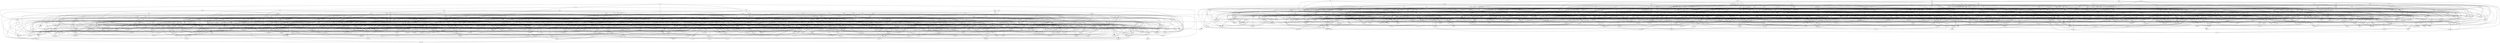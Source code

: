 // Wires
digraph {
	msr
	bcd
	msr -> bcd
	ssq
	sbl
	ssq -> sbl
	kxh
	ssq -> kxh
	bdq
	psc
	bdq -> psc
	qxt
	bdq -> qxt
	fxm
	bdq -> fxm
	qrt
	skh
	qrt -> skh
	lcr
	qrt -> lcr
	lxm
	jqb
	lxm -> jqb
	zgd
	lxm -> zgd
	kxg
	lxm -> kxg
	qfm
	bbq
	qfm -> bbq
	brm
	qfm -> brm
	sdb
	mcv
	sdb -> mcv
	gqt
	sdb -> gqt
	rmx
	sdb -> rmx
	ngn
	sdb -> ngn
	tbj
	sdb -> tbj
	vft
	nxt
	vft -> nxt
	tfb
	vft -> tfb
	nsc
	gvg
	nsc -> gvg
	tvt
	nsc -> tvt
	pcr
	nsc -> pcr
	bkj
	nsc -> bkj
	krt
	cds
	krt -> cds
	bbh
	krt -> bbh
	mfv
	rlf
	mfv -> rlf
	dbl
	mfv -> dbl
	vtc
	mfv -> vtc
	mqs
	pnl
	mqs -> pnl
	pkp
	mqs -> pkp
	ccl
	mqs -> ccl
	bmb
	pkc
	bmb -> pkc
	jpk
	bmb -> jpk
	fzc
	bmb -> fzc
	vjn
	bmb -> vjn
	zzg
	hln
	zzg -> hln
	gbd
	zzg -> gbd
	gzv
	zzg -> gzv
	mkl
	jtm
	mkl -> jtm
	gcj
	hbk
	gcj -> hbk
	xsv
	gcj -> xsv
	dgn
	gcj -> dgn
	rxz
	jrc
	rxz -> jrc
	dkc
	rxz -> dkc
	zbv
	rxz -> zbv
	rnd
	tfg
	rnd -> tfg
	btq
	rnd -> btq
	tdv
	rnd -> tdv
	vtz
	rnd -> vtz
	ncf
	jnf
	ncf -> jnf
	szj
	ncf -> szj
	nmd
	ncf -> nmd
	cvc
	hbl
	cvc -> hbl
	tpf
	cvc -> tpf
	jdx
	clj
	jdx -> clj
	mjk
	jdx -> mjk
	jtm
	jdx -> jtm
	blh
	ljb
	blh -> ljb
	rnr
	blh -> rnr
	hrz
	blh -> hrz
	rkb
	znx
	rkb -> znx
	jnn
	rkb -> jnn
	xcp
	lrf
	xcp -> lrf
	qzm
	xcp -> qzm
	xrs
	xjr
	xrs -> xjr
	kkj
	hdc
	kkj -> hdc
	ggm
	cxf
	ggm -> cxf
	kht
	ggm -> kht
	cvh
	dmx
	cvh -> dmx
	jzr
	cvh -> jzr
	cld
	cvh -> cld
	pmx
	cvh -> pmx
	ndf
	cvh -> ndf
	dzt
	cqd
	dzt -> cqd
	kqb
	dzt -> kqb
	czz
	mfd
	czz -> mfd
	dpj
	czz -> dpj
	vjm
	czz -> vjm
	szp
	rcp
	szp -> rcp
	dvd
	szp -> dvd
	vls
	fdk
	vls -> fdk
	qtg
	vls -> qtg
	nfm
	csk
	nfm -> csk
	rvc
	nfm -> rvc
	pbq
	dgp
	pbq -> dgp
	ctq
	pbq -> ctq
	zdh
	vff
	zdh -> vff
	jtl
	zdh -> jtl
	ltv
	zdh -> ltv
	csj
	cck
	csj -> cck
	jdz
	csj -> jdz
	lbz
	csj -> lbz
	rkb
	csj -> rkb
	grk
	qmh
	grk -> qmh
	xxm
	grk -> xxm
	dxg
	grk -> dxg
	blt
	tmf
	blt -> tmf
	tfb
	blt -> tfb
	skv
	qqp
	skv -> qqp
	chq
	skv -> chq
	gnf
	skv -> gnf
	lmb
	skv -> lmb
	xgl
	mlc
	xgl -> mlc
	jhq
	xgl -> jhq
	fbq
	xgl -> fbq
	nkl
	xgl -> nkl
	jvt
	kzq
	jvt -> kzq
	pxs
	dfk
	pxs -> dfk
	zzx
	pxs -> zzx
	xxz
	pxs -> xxz
	kkj
	pxs -> kkj
	zdm
	pxs -> zdm
	ljz
	ssn
	ljz -> ssn
	tsz
	ljz -> tsz
	mlc
	ljz -> mlc
	bjf
	ljz -> bjf
	mrh
	kqb
	mrh -> kqb
	grk
	mrh -> grk
	sbg
	jfg
	sbg -> jfg
	jtf
	sbg -> jtf
	hjr
	vpz
	hjr -> vpz
	dvk
	fzf
	dvk -> fzf
	tkr
	dvk -> tkr
	cxb
	cpg
	cxb -> cpg
	hpq
	cxb -> hpq
	rfn
	vpq
	rfn -> vpq
	qkk
	rfn -> qkk
	vkl
	xnl
	vkl -> xnl
	rbp
	vkl -> rbp
	jqf
	vkl -> jqf
	qsl
	vkl -> qsl
	jpq
	jpz
	jpq -> jpz
	nmd
	lkq
	nmd -> lkq
	hrk
	dxq
	hrk -> dxq
	pjj
	hrk -> pjj
	xnd
	dgn
	xnd -> dgn
	bfh
	xnd -> bfh
	bqt
	xnd -> bqt
	hrz
	thv
	hrz -> thv
	mmx
	pmv
	mmx -> pmv
	xjf
	mbm
	xjf -> mbm
	mdg
	xjf -> mdg
	fbc
	xjf -> fbc
	cmn
	dnf
	cmn -> dnf
	qvb
	cmn -> qvb
	bzn
	cmn -> bzn
	bnk
	cmn -> bnk
	vqk
	cmn -> vqk
	ctv
	mlx
	ctv -> mlx
	ztd
	ctv -> ztd
	sld
	ctv -> sld
	gqc
	dnj
	gqc -> dnj
	brm
	gqc -> brm
	jfc
	gqc -> jfc
	vbb
	gqc -> vbb
	pzc
	hqg
	pzc -> hqg
	zrr
	pzc -> zrr
	vbb
	pzc -> vbb
	xlb
	pzc -> xlb
	jzr
	nkl
	jzr -> nkl
	ftg
	jzr -> ftg
	ttl
	rmm
	ttl -> rmm
	dnl
	ttl -> dnl
	bqs
	ttl -> bqs
	mzh
	ttl -> mzh
	fdk
	nnv
	fdk -> nnv
	xrn
	slm
	xrn -> slm
	rqm
	tfg
	rqm -> tfg
	plt
	rqm -> plt
	xmr
	skp
	xmr -> skp
	pkr
	xmr -> pkr
	nfm
	xmr -> nfm
	zjr
	xmr -> zjr
	gsr
	ltx
	gsr -> ltx
	chc
	gsr -> chc
	bcp
	gsr -> bcp
	ksx
	gsr -> ksx
	kpn
	qvb
	kpn -> qvb
	xnz
	fdl
	xnz -> fdl
	pmt
	xnz -> pmt
	nvv
	xnz -> nvv
	rsg
	xnz -> rsg
	phk
	lln
	phk -> lln
	pcl
	phk -> pcl
	ppn
	pmv
	ppn -> pmv
	kgz
	ppn -> kgz
	phc
	ppn -> phc
	cjz
	pcl
	cjz -> pcl
	fcz
	fmt
	fcz -> fmt
	pgt
	fcz -> pgt
	qrr
	xlk
	qrr -> xlk
	rtb
	plb
	rtb -> plb
	dpj
	rtb -> dpj
	vqv
	rtb -> vqv
	rlf
	blj
	rlf -> blj
	lfj
	rlf -> lfj
	mpt
	rlf -> mpt
	nsf
	vzm
	nsf -> vzm
	kdv
	rqx
	kdv -> rqx
	rbh
	kdv -> rbh
	rbk
	kdv -> rbk
	sjc
	kdv -> sjc
	nth
	kdv -> nth
	fkp
	slm
	fkp -> slm
	nzx
	fkp -> nzx
	jrd
	fkp -> jrd
	psx
	fkp -> psx
	bvx
	sdf
	bvx -> sdf
	zzd
	bvx -> zzd
	mfx
	tps
	mfx -> tps
	vjm
	mfx -> vjm
	phk
	mfx -> phk
	vjd
	mfx -> vjd
	lzs
	mbm
	lzs -> mbm
	cld
	pds
	cld -> pds
	fnj
	szz
	fnj -> szz
	zph
	rxs
	zph -> rxs
	srp
	zph -> srp
	nzg
	zph -> nzg
	tdq
	zph -> tdq
	qdh
	kjl
	qdh -> kjl
	cnc
	qdh -> cnc
	nsf
	qdh -> nsf
	cxl
	qdh -> cxl
	sxv
	qdh -> sxv
	vkg
	xdj
	vkg -> xdj
	dkc
	rxj
	dkc -> rxj
	nfh
	dkc -> nfh
	ldl
	grp
	ldl -> grp
	dpz
	fln
	dpz -> fln
	ndv
	dpz -> ndv
	dts
	cqz
	dts -> cqz
	gqr
	dts -> gqr
	zpm
	dts -> zpm
	tkr
	dts -> tkr
	czl
	zrp
	czl -> zrp
	jtf
	czl -> jtf
	xrr
	czl -> xrr
	txd
	czl -> txd
	kjt
	jqk
	kjt -> jqk
	nxs
	kjt -> nxs
	bkv
	kjt -> bkv
	xsz
	kjt -> xsz
	ccq
	dlv
	ccq -> dlv
	qxt
	ccq -> qxt
	nsv
	jnf
	nsv -> jnf
	mhb
	nsv -> mhb
	ttb
	nsv -> ttb
	vbb
	nsv -> vbb
	lxv
	dch
	lxv -> dch
	rrf
	lxv -> rrf
	vvf
	lxv -> vvf
	dbn
	mfq
	dbn -> mfq
	tnf
	dbn -> tnf
	qrt
	dbn -> qrt
	lcl
	rgz
	lcl -> rgz
	gcz
	lcl -> gcz
	lbv
	lcl -> lbv
	nxd
	hnp
	nxd -> hnp
	zkr
	nxd -> zkr
	fvl
	xjn
	fvl -> xjn
	lnp
	sgf
	lnp -> sgf
	tqp
	lnl
	tqp -> lnl
	fqr
	tqp -> fqr
	hcq
	tqp -> hcq
	zbr
	fcm
	zbr -> fcm
	pfz
	zbr -> pfz
	bvx
	zbr -> bvx
	kml
	zbr -> kml
	jdh
	xzr
	jdh -> xzr
	vxp
	smc
	vxp -> smc
	gkv
	vxp -> gkv
	jrc
	vxp -> jrc
	zbc
	lgg
	zbc -> lgg
	brx
	zbc -> brx
	vpz
	zbc -> vpz
	zbp
	tvq
	zbp -> tvq
	srp
	zbp -> srp
	ghm
	pfp
	ghm -> pfp
	sdr
	ghm -> sdr
	cld
	ghm -> cld
	nzt
	ghm -> nzt
	pcl
	ghm -> pcl
	ljn
	zlq
	ljn -> zlq
	crx
	ljn -> crx
	lqb
	ljn -> lqb
	frd
	ljn -> frd
	fnp
	xpf
	fnp -> xpf
	pmv
	fnp -> pmv
	lck
	hrm
	lck -> hrm
	jzz
	lck -> jzz
	fmt
	lck -> fmt
	mth
	xsx
	mth -> xsx
	pvf
	mth -> pvf
	zlm
	mth -> zlm
	rqg
	jrr
	rqg -> jrr
	hcm
	rqg -> hcm
	lbt
	rqg -> lbt
	zxx
	pkp
	zxx -> pkp
	mlc
	zxx -> mlc
	xcp
	zxx -> xcp
	pht
	zxx -> pht
	tlf
	zxx -> tlf
	hdg
	mlp
	hdg -> mlp
	gvv
	hdg -> gvv
	cns
	hdg -> cns
	xdj
	hdg -> xdj
	nth
	vtg
	nth -> vtg
	bkf
	nth -> bkf
	xzp
	nth -> xzp
	tlt
	bqs
	tlt -> bqs
	ksd
	tlt -> ksd
	lpp
	vxc
	lpp -> vxc
	qdj
	lpp -> qdj
	cpn
	lpp -> cpn
	kpn
	lpp -> kpn
	cln
	ktf
	cln -> ktf
	vdk
	cln -> vdk
	mfr
	cln -> mfr
	sqs
	cln -> sqs
	rkh
	xqk
	rkh -> xqk
	bbq
	rkh -> bbq
	lxl
	fdc
	lxl -> fdc
	dlk
	lxl -> dlk
	gdh
	lxl -> gdh
	jrx
	lxl -> jrx
	fhk
	zvz
	fhk -> zvz
	gzh
	djc
	gzh -> djc
	qmr
	gzh -> qmr
	jnd
	pmh
	jnd -> pmh
	cds
	jnd -> cds
	rmr
	qlx
	rmr -> qlx
	jdj
	rmr -> jdj
	vpp
	rmr -> vpp
	mmk
	fcv
	mmk -> fcv
	srl
	mmk -> srl
	xpn
	mmk -> xpn
	qsr
	bfx
	qsr -> bfx
	pxt
	qsr -> pxt
	fkx
	qsr -> fkx
	rlh
	qsr -> rlh
	lqr
	xrr
	lqr -> xrr
	hfg
	lqr -> hfg
	xhg
	lqr -> xhg
	qbc
	nrr
	qbc -> nrr
	rqg
	qbc -> rqg
	nvb
	qbc -> nvb
	qlx
	qbc -> qlx
	rnx
	qbc -> rnx
	fpj
	cqx
	fpj -> cqx
	smc
	fpj -> smc
	mcq
	fpj -> mcq
	dts
	fpj -> dts
	rkd
	msr
	rkd -> msr
	vvj
	rkd -> vvj
	bjr
	rkd -> bjr
	kfm
	rkd -> kfm
	zxp
	rkd -> zxp
	sbl
	rkd -> sbl
	htf
	mlb
	htf -> mlb
	mcb
	htf -> mcb
	xlb
	htf -> xlb
	pkc
	htf -> pkc
	xhh
	ssf
	xhh -> ssf
	cns
	xhh -> cns
	nfd
	ggm
	nfd -> ggm
	dkx
	rnr
	dkx -> rnr
	fqr
	dkx -> fqr
	qvr
	dkx -> qvr
	nvr
	dkx -> nvr
	mfk
	dkx -> mfk
	hjz
	lqm
	hjz -> lqm
	cpg
	hjz -> cpg
	jbl
	qbq
	jbl -> qbq
	hqn
	zdg
	hqn -> zdg
	mcb
	hqn -> mcb
	qmp
	hqn -> qmp
	spt
	pzg
	spt -> pzg
	knd
	spt -> knd
	hpk
	spt -> hpk
	ttv
	tzd
	ttv -> tzd
	nnm
	ttv -> nnm
	fhn
	ttv -> fhn
	xfm
	ttv -> xfm
	vqt
	nht
	vqt -> nht
	pbn
	vqt -> pbn
	jnv
	vqt -> jnv
	kzx
	xdk
	kzx -> xdk
	zqh
	kzx -> zqh
	lhf
	kzx -> lhf
	dhq
	kzx -> dhq
	cfj
	qsl
	cfj -> qsl
	vdk
	cfj -> vdk
	glm
	cfj -> glm
	nvb
	tdt
	nvb -> tdt
	gkv
	mlb
	gkv -> mlb
	bhs
	gkv -> bhs
	hdm
	gkv -> hdm
	psc
	xvc
	psc -> xvc
	bcj
	brg
	bcj -> brg
	tgc
	tsq
	tgc -> tsq
	gvv
	tgc -> gvv
	zqh
	tgc -> zqh
	zpl
	tgc -> zpl
	gmk
	bzm
	gmk -> bzm
	mlb
	gmk -> mlb
	xmj
	gmk -> xmj
	fjs
	fzb
	fjs -> fzb
	bsb
	fjs -> bsb
	cvm
	fjs -> cvm
	qfq
	mqf
	qfq -> mqf
	jjf
	qfq -> jjf
	mkq
	qfq -> mkq
	fsd
	qfq -> fsd
	pqn
	cjq
	pqn -> cjq
	gnq
	lbt
	gnq -> lbt
	bcp
	gnq -> bcp
	hfx
	gnq -> hfx
	dfr
	gnq -> dfr
	rdr
	gnq -> rdr
	tgt
	mfr
	tgt -> mfr
	bsb
	tgt -> bsb
	vxc
	tgt -> vxc
	jpq
	tgt -> jpq
	jsx
	qgf
	jsx -> qgf
	xqs
	jsx -> xqs
	hnq
	jsx -> hnq
	vhv
	vlq
	vhv -> vlq
	vtg
	vhv -> vtg
	fxp
	vhv -> fxp
	vqk
	kcf
	vqk -> kcf
	crq
	vqk -> crq
	kqt
	xxz
	kqt -> xxz
	pnt
	kqt -> pnt
	szt
	kqt -> szt
	xnx
	kqt -> xnx
	hxn
	kqt -> hxn
	tct
	bcj
	tct -> bcj
	scc
	tct -> scc
	kbl
	tct -> kbl
	mcn
	qrc
	mcn -> qrc
	nfd
	mcn -> nfd
	cqx
	mcn -> cqx
	dhl
	mcn -> dhl
	ksz
	fdt
	ksz -> fdt
	jfk
	ksz -> jfk
	slj
	ksz -> slj
	hfg
	ksz -> hfg
	cnc
	ksz -> cnc
	sdf
	hlt
	sdf -> hlt
	bfx
	pzj
	bfx -> pzj
	sbl
	bfx -> sbl
	zbv
	bfx -> zbv
	mpt
	bfx -> mpt
	ntf
	qqq
	ntf -> qqq
	jpq
	ntf -> jpq
	phl
	ntf -> phl
	mtg
	bzk
	mtg -> bzk
	pmh
	mtg -> pmh
	ckm
	mtg -> ckm
	txx
	mtg -> txx
	clj
	mtg -> clj
	gzp
	fqn
	gzp -> fqn
	vgd
	gzp -> vgd
	xcf
	fkq
	xcf -> fkq
	bkl
	xcf -> bkl
	nqz
	xcf -> nqz
	sgc
	xcf -> sgc
	dsp
	ggd
	dsp -> ggd
	bjf
	dsp -> bjf
	khq
	fhk
	khq -> fhk
	hnv
	khq -> hnv
	cbz
	lqs
	cbz -> lqs
	hfl
	cbz -> hfl
	pds
	cbz -> pds
	mhg
	cbz -> mhg
	hmz
	cbz -> hmz
	ntg
	qjh
	ntg -> qjh
	qxz
	ntg -> qxz
	zvz
	ntg -> zvz
	kmn
	phk
	kmn -> phk
	qzm
	kmn -> qzm
	gzp
	kmn -> gzp
	brm
	kmn -> brm
	tbv
	pzm
	tbv -> pzm
	txh
	tbv -> txh
	qrp
	zsv
	qrp -> zsv
	sgc
	mkb
	sgc -> mkb
	jqf
	sgc -> jqf
	bjk
	sgc -> bjk
	tbc
	cfc
	tbc -> cfc
	fll
	tbc -> fll
	pxb
	tbc -> pxb
	zvz
	tbc -> zvz
	dqn
	nzl
	dqn -> nzl
	xlc
	dqn -> xlc
	tkz
	mjk
	tkz -> mjk
	mmv
	tkz -> mmv
	lnh
	rpm
	lnh -> rpm
	xqp
	lnh -> xqp
	hsr
	lrr
	hsr -> lrr
	rvf
	hsr -> rvf
	bfn
	hsr -> bfn
	xvb
	jvb
	xvb -> jvb
	lhr
	xvb -> lhr
	mbm
	xjn
	mbm -> xjn
	ptc
	ppp
	ptc -> ppp
	mnp
	ptc -> mnp
	gjb
	zvz
	gjb -> zvz
	jfg
	grd
	jfg -> grd
	fsp
	xmb
	fsp -> xmb
	dgx
	fsp -> dgx
	lrc
	jtl
	lrc -> jtl
	zxp
	cgd
	zxp -> cgd
	tnj
	zxp -> tnj
	rqr
	zxp -> rqr
	mdb
	ghc
	mdb -> ghc
	xmb
	mjz
	xmb -> mjz
	mnt
	xmb -> mnt
	qcv
	gcj
	qcv -> gcj
	ctv
	qcv -> ctv
	cpn
	qcv -> cpn
	lbv
	qcv -> lbv
	ccq
	qcv -> ccq
	sld
	qcv -> sld
	cdj
	czv
	cdj -> czv
	qdr
	cdj -> qdr
	kcv
	cdj -> kcv
	gfb
	vdk
	gfb -> vdk
	bfk
	cqd
	bfk -> cqd
	mlp
	bfk -> mlp
	vtz
	bfk -> vtz
	cbp
	bfk -> cbp
	xsx
	jhq
	xsx -> jhq
	jdx
	xsx -> jdx
	dcj
	xsx -> dcj
	bns
	vnr
	bns -> vnr
	kxh
	bns -> kxh
	bzn
	vlq
	bzn -> vlq
	grl
	szp
	grl -> szp
	grp
	grl -> grp
	zbp
	grl -> zbp
	pnz
	grl -> pnz
	tbh
	flh
	tbh -> flh
	fxm
	tbh -> fxm
	spm
	tbh -> spm
	dkl
	tbh -> dkl
	cgz
	lzs
	cgz -> lzs
	fxk
	cgz -> fxk
	lnx
	cgz -> lnx
	zbc
	cgz -> zbc
	bdf
	cvl
	bdf -> cvl
	tlf
	bdf -> tlf
	xth
	bdf -> xth
	gns
	bdf -> gns
	nzg
	llz
	nzg -> llz
	lrc
	nzg -> lrc
	xdj
	nzg -> xdj
	gmt
	plt
	gmt -> plt
	tln
	gmt -> tln
	lpp
	gmt -> lpp
	gcz
	gmt -> gcz
	gxd
	bgq
	gxd -> bgq
	dhk
	gxd -> dhk
	pbn
	gxd -> pbn
	nmm
	gxd -> nmm
	pzj
	jvb
	pzj -> jvb
	lfd
	ggm
	lfd -> ggm
	vkx
	slj
	vkx -> slj
	cdv
	vkx -> cdv
	ztd
	vkx -> ztd
	zpd
	fnx
	zpd -> fnx
	fcp
	zpd -> fcp
	dgb
	zpd -> dgb
	cks
	bzm
	cks -> bzm
	rpl
	dbn
	rpl -> dbn
	qcx
	rpl -> qcx
	tdq
	rpl -> tdq
	xfh
	rpl -> xfh
	vvx
	ndh
	vvx -> ndh
	sqf
	vvx -> sqf
	lrf
	vvx -> lrf
	fln
	vvx -> fln
	srt
	pld
	srt -> pld
	lhs
	srt -> lhs
	jrb
	srt -> jrb
	zxz
	srt -> zxz
	vdv
	qcx
	vdv -> qcx
	tdt
	vdv -> tdt
	vzm
	qlq
	vzm -> qlq
	xtb
	szj
	xtb -> szj
	rnh
	jjr
	rnh -> jjr
	mlz
	vjd
	mlz -> vjd
	blk
	mlz -> blk
	crr
	qmp
	crr -> qmp
	gns
	crr -> gns
	qqq
	lks
	qqq -> lks
	ljk
	fhq
	ljk -> fhq
	zjr
	ljk -> zjr
	jxj
	tcn
	jxj -> tcn
	rdq
	jxj -> rdq
	qbm
	jxj -> qbm
	lxc
	nlr
	lxc -> nlr
	lzl
	lxc -> lzl
	nxz
	lxc -> nxz
	trg
	lxc -> trg
	fdl
	xjr
	fdl -> xjr
	lrr
	fdl -> lrr
	fll
	xxc
	fll -> xxc
	xld
	dlk
	xld -> dlk
	kcv
	xld -> kcv
	mfk
	pnt
	mfk -> pnt
	lks
	mfk -> lks
	fcm
	jpq
	fcm -> jpq
	jpz
	fcm -> jpz
	flg
	kmx
	flg -> kmx
	qjh
	flg -> qjh
	fnm
	flg -> fnm
	gnr
	vls
	gnr -> vls
	nnt
	plj
	nnt -> plj
	ljb
	nnt -> ljb
	vdl
	nnt -> vdl
	jgm
	svp
	jgm -> svp
	csk
	jgm -> csk
	kff
	tzk
	kff -> tzk
	hsz
	kff -> hsz
	cck
	kff -> cck
	kcv
	kff -> kcv
	mnx
	cdl
	mnx -> cdl
	vdl
	mnx -> vdl
	dnq
	mnx -> dnq
	nhs
	qmh
	nhs -> qmh
	bkv
	nhs -> bkv
	fdk
	nhs -> fdk
	qfd
	nhs -> qfd
	lrf
	bnj
	lrf -> bnj
	tbk
	hcm
	tbk -> hcm
	kvx
	tbk -> kvx
	pvh
	vgd
	pvh -> vgd
	vdn
	pvh -> vdn
	cms
	pvh -> cms
	mcv
	jjf
	mcv -> jjf
	fmh
	mcv -> fmh
	jfg
	mcv -> jfg
	bll
	tkq
	bll -> tkq
	dnf
	bll -> dnf
	mlp
	bll -> mlp
	sgh
	pll
	sgh -> pll
	bbt
	sgh -> bbt
	jnv
	sgh -> jnv
	lxx
	jbf
	lxx -> jbf
	rzb
	ffp
	rzb -> ffp
	lrc
	rzb -> lrc
	xdk
	rzb -> xdk
	xbm
	szj
	xbm -> szj
	cks
	xbm -> cks
	ngb
	xbm -> ngb
	snz
	xbm -> snz
	ljd
	fvz
	ljd -> fvz
	lkg
	ljd -> lkg
	kcf
	ljd -> kcf
	njs
	dgp
	njs -> dgp
	zhk
	njs -> zhk
	spl
	njs -> spl
	zdg
	njs -> zdg
	bcd
	njs -> bcd
	hjz
	njs -> hjz
	xrs
	njs -> xrs
	knr
	pzg
	knr -> pzg
	mmv
	knr -> mmv
	zsv
	knr -> zsv
	mmk
	knr -> mmk
	xlg
	knr -> xlg
	clj
	xmp
	clj -> xmp
	tfr
	jkg
	tfr -> jkg
	nvd
	tfr -> nvd
	fdl
	tfr -> fdl
	qls
	tfr -> qls
	fqr
	mdb
	fqr -> mdb
	lbv
	fqr -> lbv
	qgf
	fqr -> qgf
	vcd
	tpp
	vcd -> tpp
	qqp
	vcd -> qqp
	zxs
	vcd -> zxs
	vkf
	crr
	vkf -> crr
	jvb
	vkf -> jvb
	nfh
	vkf -> nfh
	qfm
	vkf -> qfm
	cts
	vkf -> cts
	xlc
	pmf
	xlc -> pmf
	rqx
	xlc -> rqx
	vpn
	hcm
	vpn -> hcm
	drz
	vpn -> drz
	skh
	vpn -> skh
	lxr
	vpn -> lxr
	hcz
	zhp
	hcz -> zhp
	pqx
	hcz -> pqx
	fvl
	hcz -> fvl
	ljt
	fqn
	ljt -> fqn
	mvs
	ljt -> mvs
	hpk
	vkz
	hpk -> vkz
	pfd
	tnj
	pfd -> tnj
	xcp
	pfd -> xcp
	pmx
	tqc
	pmx -> tqc
	qrv
	tjj
	qrv -> tjj
	tkx
	qrv -> tkx
	bfn
	qrv -> bfn
	bzq
	qrv -> bzq
	mlz
	qrv -> mlz
	xfv
	plb
	xfv -> plb
	bgj
	ljt
	bgj -> ljt
	qgj
	bgj -> qgj
	dhl
	bgj -> dhl
	hnb
	ckq
	hnb -> ckq
	qqr
	hnb -> qqr
	klm
	hnb -> klm
	fcm
	hnb -> fcm
	sld
	ghc
	sld -> ghc
	stj
	dbl
	stj -> dbl
	czr
	gff
	czr -> gff
	rhj
	fmq
	rhj -> fmq
	xgr
	rhj -> xgr
	mjz
	rhj -> mjz
	zjr
	rhj -> zjr
	tjj
	qlt
	tjj -> qlt
	ckx
	tjj -> ckx
	rxh
	tjj -> rxh
	bfb
	jzr
	bfb -> jzr
	xfv
	bfb -> xfv
	mzf
	bfb -> mzf
	gsc
	bfb -> gsc
	qlx
	bqf
	qlx -> bqf
	ctf
	mkq
	ctf -> mkq
	jrd
	hpq
	jrd -> hpq
	zms
	zdt
	zms -> zdt
	kht
	zms -> kht
	krc
	zms -> krc
	mph
	zms -> mph
	dbj
	zms -> dbj
	jjf
	brx
	jjf -> brx
	czr
	jjf -> czr
	tvq
	brx
	tvq -> brx
	xvc
	tvq -> xvc
	bbt
	grk
	bbt -> grk
	bqd
	nsc
	bqd -> nsc
	rdb
	bqd -> rdb
	xpl
	bqd -> xpl
	zdx
	bqd -> zdx
	tdq
	tmb
	tdq -> tmb
	cnc
	tdq -> cnc
	vdl
	tdq -> vdl
	fnc
	lcj
	fnc -> lcj
	ncp
	fnc -> ncp
	dvd
	fnc -> dvd
	pkr
	fnc -> pkr
	gdr
	gjx
	gdr -> gjx
	ssm
	gdr -> ssm
	psk
	gdr -> psk
	hkd
	gdr -> hkd
	tfg
	gdr -> tfg
	qxz
	hjc
	qxz -> hjc
	vfd
	qxz -> vfd
	tmf
	vpz
	tmf -> vpz
	nlp
	tmf -> nlp
	sbr
	pjj
	sbr -> pjj
	vhk
	sbr -> vhk
	trz
	sbr -> trz
	pqg
	ggd
	pqg -> ggd
	bqs
	pqg -> bqs
	smd
	pqg -> smd
	nlf
	pqg -> nlf
	nks
	xxm
	nks -> xxm
	hrm
	bcp
	hrm -> bcp
	dnx
	hrm -> dnx
	rlh
	fnp
	rlh -> fnp
	jdf
	rlh -> jdf
	frh
	nkh
	frh -> nkh
	xhg
	frh -> xhg
	psx
	fpg
	psx -> fpg
	jbt
	psx -> jbt
	lhf
	hdq
	lhf -> hdq
	fdg
	lhf -> fdg
	mzt
	hsc
	mzt -> hsc
	kcv
	mzt -> kcv
	nxt
	drn
	nxt -> drn
	rgz
	nxt -> rgz
	nht
	khq
	nht -> khq
	vdl
	nht -> vdl
	xdb
	nht -> xdb
	nsx
	dch
	nsx -> dch
	lpz
	zpl
	lpz -> zpl
	qpp
	lpz -> qpp
	lxr
	lpz -> lxr
	ptl
	lpz -> ptl
	hpp
	lpz -> hpp
	flv
	kqr
	flv -> kqr
	rrb
	flv -> rrb
	pkr
	flv -> pkr
	mfq
	flv -> mfq
	gvr
	kbs
	gvr -> kbs
	qlq
	gvr -> qlq
	lrs
	jbf
	lrs -> jbf
	dth
	lrs -> dth
	jlr
	lrs -> jlr
	sdr
	lrs -> sdr
	spz
	lrs -> spz
	lnb
	lrs -> lnb
	fpg
	lrs -> fpg
	mqx
	qpp
	mqx -> qpp
	nvp
	czr
	nvp -> czr
	tfb
	nvp -> tfb
	kfl
	nvp -> kfl
	hkd
	nvp -> hkd
	crx
	nvp -> crx
	tmb
	bpt
	tmb -> bpt
	ttk
	tmb -> ttk
	rvn
	gvv
	rvn -> gvv
	fnm
	rvn -> fnm
	vft
	rvn -> vft
	bvp
	gtd
	bvp -> gtd
	grx
	bvp -> grx
	rqq
	bvp -> rqq
	dnx
	crq
	dnx -> crq
	zjp
	tqc
	zjp -> tqc
	mmx
	zjp -> mmx
	tlk
	fqn
	tlk -> fqn
	hrp
	tlk -> hrp
	pzm
	tlk -> pzm
	xxs
	tlk -> xxs
	lvg
	tlk -> lvg
	flh
	sxn
	flh -> sxn
	ktf
	flh -> ktf
	nlp
	lcr
	nlp -> lcr
	fzc
	rlh
	fzc -> rlh
	nkh
	dnq
	nkh -> dnq
	brf
	nkh -> brf
	xgr
	nkh -> xgr
	bzq
	bkj
	bzq -> bkj
	xqk
	bzq -> xqk
	svf
	vdv
	svf -> vdv
	nrl
	svf -> nrl
	vcd
	svf -> vcd
	tqp
	svf -> tqp
	ljd
	svf -> ljd
	ghl
	svf -> ghl
	vzr
	mnp
	vzr -> mnp
	llk
	tpp
	llk -> tpp
	qpp
	llk -> qpp
	qvq
	llk -> qvq
	bqf
	llk -> bqf
	rdq
	phc
	rdq -> phc
	mhb
	rdq -> mhb
	dlz
	rdq -> dlz
	bzk
	zqr
	bzk -> zqr
	mvf
	bzk -> mvf
	sdr
	bzk -> sdr
	fkq
	fhk
	fkq -> fhk
	fmt
	fkq -> fmt
	knv
	rrs
	knv -> rrs
	bpt
	plj
	bpt -> plj
	lmf
	stt
	lmf -> stt
	fmf
	lmf -> fmf
	xfh
	lmf -> xfh
	zpk
	lmf -> zpk
	mjd
	lmf -> mjd
	zxs
	dlv
	zxs -> dlv
	bqh
	zxs -> bqh
	xhm
	tlk
	xhm -> tlk
	dlt
	xhm -> dlt
	zdc
	xhm -> zdc
	mmv
	fbt
	mmv -> fbt
	rfx
	qdj
	rfx -> qdj
	fxp
	rfx -> fxp
	mqf
	rfx -> mqf
	zlk
	xpl
	zlk -> xpl
	vdn
	zlk -> vdn
	jnn
	zlk -> jnn
	zdt
	zlk -> zdt
	xpf
	xpn
	xpf -> xpn
	mnp
	xpf -> mnp
	cpb
	lbt
	cpb -> lbt
	qlb
	cpb -> qlb
	fjs
	cpb -> fjs
	bkl
	cpb -> bkl
	jnf
	lmz
	jnf -> lmz
	tjs
	cdl
	tjs -> cdl
	zjr
	tjs -> zjr
	spm
	tjs -> spm
	blg
	gbx
	blg -> gbx
	mnp
	blg -> mnp
	jtm
	prv
	jtm -> prv
	vlb
	ggj
	vlb -> ggj
	zjx
	vlb -> zjx
	qjr
	jdh
	qjr -> jdh
	hjd
	qjr -> hjd
	vpf
	qjr -> vpf
	srl
	qjr -> srl
	gzz
	qjr -> gzz
	kfb
	hcn
	kfb -> hcn
	fps
	kfb -> fps
	jzk
	kfb -> jzk
	lbt
	kfb -> lbt
	lqq
	gcb
	lqq -> gcb
	vtc
	lqq -> vtc
	csz
	lqq -> csz
	jrd
	lqq -> jrd
	ltx
	jfv
	ltx -> jfv
	mbk
	dvd
	mbk -> dvd
	pnz
	mbk -> pnz
	brf
	mbk -> brf
	mqk
	mqt
	mqk -> mqt
	tzd
	mqk -> tzd
	mfk
	mqk -> mfk
	vfd
	mqk -> vfd
	hsz
	jrb
	hsz -> jrb
	tzp
	nrm
	tzp -> nrm
	lnp
	tzp -> lnp
	zkq
	tzp -> zkq
	rcp
	sdf
	rcp -> sdf
	kcf
	rcp -> kcf
	ljb
	mjz
	ljb -> mjz
	gjx
	ljb -> gjx
	cpg
	vkz
	cpg -> vkz
	vkr
	mlx
	vkr -> mlx
	zhl
	vkr -> zhl
	rzq
	vkr -> rzq
	lsz
	tcg
	lsz -> tcg
	gpj
	lsz -> gpj
	sjq
	lsz -> sjq
	nmm
	lsz -> nmm
	qgc
	xmn
	qgc -> xmn
	nrn
	qgc -> nrn
	bzq
	qgc -> bzq
	kfm
	qgc -> kfm
	cnj
	qgc -> cnj
	pvf
	qgc -> pvf
	xmp
	qgc -> xmp
	mfq
	flg
	mfq -> flg
	pdh
	mfq -> pdh
	xtk
	nnv
	xtk -> nnv
	kvr
	pld
	kvr -> pld
	ftg
	kvr -> ftg
	chr
	kvr -> chr
	ppn
	kvr -> ppn
	bkl
	dkl
	bkl -> dkl
	plt
	nxd
	plt -> nxd
	qjx
	plt -> qjx
	lkr
	bjf
	lkr -> bjf
	snz
	lkr -> snz
	pzk
	lkr -> pzk
	fgh
	hfk
	fgh -> hfk
	nqc
	fgh -> nqc
	pnt
	fgh -> pnt
	hlt
	fgh -> hlt
	hqh
	lsl
	hqh -> lsl
	fsd
	hqh -> fsd
	hbq
	tlj
	hbq -> tlj
	gpn
	hbq -> gpn
	npj
	hbq -> npj
	ngp
	hbq -> ngp
	mkh
	pkj
	mkh -> pkj
	sxp
	mkh -> sxp
	qgn
	mkh -> qgn
	cqj
	xqc
	cqj -> xqc
	qzm
	cqj -> qzm
	nrm
	cqj -> nrm
	nsd
	cqj -> nsd
	ffv
	qzt
	ffv -> qzt
	tkr
	ffv -> tkr
	nnp
	ffv -> nnp
	hjv
	ffv -> hjv
	pdb
	ffv -> pdb
	jxj
	ffv -> jxj
	glm
	ldl
	glm -> ldl
	lsv
	glm -> lsv
	xdk
	kqr
	xdk -> kqr
	csk
	xdk -> csk
	sgf
	jhz
	sgf -> jhz
	cds
	sgf -> cds
	sdr
	zlc
	sdr -> zlc
	jrx
	sdr -> jrx
	ftr
	ssm
	ftr -> ssm
	vdk
	ftr -> vdk
	vqg
	ftr -> vqg
	xpm
	jql
	xpm -> jql
	tkh
	xpm -> tkh
	zhl
	sgh
	zhl -> sgh
	fhl
	zhl -> fhl
	kdh
	ksm
	kdh -> ksm
	ntb
	kdh -> ntb
	zmq
	kdh -> zmq
	tbj
	kdh -> tbj
	mjn
	kdh -> mjn
	qgf
	jtl
	qgf -> jtl
	bmd
	cvc
	bmd -> cvc
	fhq
	bmd -> fhq
	ngp
	bmd -> ngp
	lqs
	xlg
	lqs -> xlg
	qff
	lqs -> qff
	jdz
	lqs -> jdz
	dhh
	jmb
	dhh -> jmb
	nkl
	lvv
	nkl -> lvv
	nrm
	nkl -> nrm
	fcp
	nkl -> fcp
	lvp
	lbq
	lvp -> lbq
	msc
	lvp -> msc
	cjz
	lvp -> cjz
	mmp
	lvp -> mmp
	kfm
	tzp
	kfm -> tzp
	hdm
	kfm -> hdm
	rnk
	bcp
	rnk -> bcp
	xfh
	jpz
	xfh -> jpz
	fcv
	kcp
	fcv -> kcp
	zlc
	fcv -> zlc
	sdz
	gxp
	sdz -> gxp
	jkf
	sdz -> jkf
	vbb
	sdz -> vbb
	glz
	sdz -> glz
	tkx
	xpn
	tkx -> xpn
	vpz
	xxc
	vpz -> xxc
	gcb
	lbb
	gcb -> lbb
	zlk
	gcb -> zlk
	nrn
	gcb -> nrn
	fmf
	zrf
	fmf -> zrf
	ccp
	fmf -> ccp
	vff
	fmf -> vff
	zdm
	fmf -> zdm
	hqr
	fmf -> hqr
	kqm
	vpt
	kqm -> vpt
	lld
	kqm -> lld
	xxz
	kqm -> xxz
	fbp
	fxp
	fbp -> fxp
	qjj
	fbp -> qjj
	nnv
	fbp -> nnv
	qvb
	fbp -> qvb
	dvd
	szz
	dvd -> szz
	cct
	dvd -> cct
	sgz
	skh
	sgz -> skh
	qbm
	fbt
	qbm -> fbt
	krt
	qbm -> krt
	gbd
	csz
	gbd -> csz
	cds
	gbd -> cds
	vvj
	bjr
	vvj -> bjr
	qrp
	vvj -> qrp
	tqh
	xjr
	tqh -> xjr
	frn
	tqh -> frn
	dpg
	tqh -> dpg
	dlv
	tqh -> dlv
	bsj
	zzh
	bsj -> zzh
	fsd
	bsj -> fsd
	hfr
	bsj -> hfr
	bmd
	bsj -> bmd
	vrd
	fqs
	vrd -> fqs
	jfv
	vrd -> jfv
	jtf
	vrd -> jtf
	zmc
	vrd -> zmc
	gns
	cjz
	gns -> cjz
	gpq
	gns -> gpq
	pkj
	sgf
	pkj -> sgf
	zkr
	fpc
	zkr -> fpc
	pgh
	tlj
	pgh -> tlj
	pcr
	pgh -> pcr
	pvh
	pgh -> pvh
	rdb
	zqm
	rdb -> zqm
	ljf
	rdb -> ljf
	trg
	rdb -> trg
	ksd
	nmn
	ksd -> nmn
	tdv
	krq
	tdv -> krq
	dbb
	tdv -> dbb
	lpl
	tdv -> lpl
	lkv
	bns
	lkv -> bns
	kcv
	lkv -> kcv
	hjh
	hfr
	hjh -> hfr
	kcz
	hjh -> kcz
	zlq
	kbp
	zlq -> kbp
	zhp
	zlq -> zhp
	pgc
	qrr
	pgc -> qrr
	mkb
	pgc -> mkb
	dhq
	pgc -> dhq
	ftm
	pgc -> ftm
	gdh
	ssl
	gdh -> ssl
	tqc
	gdh -> tqc
	pxt
	gqr
	pxt -> gqr
	xkh
	pxt -> xkh
	qjh
	ktf
	qjh -> ktf
	tmh
	qjh -> tmh
	fxm
	qjh -> fxm
	jck
	hsz
	jck -> hsz
	kfz
	jck -> kfz
	kht
	jck -> kht
	gcv
	jck -> gcv
	jkc
	knh
	jkc -> knh
	mqx
	jkc -> mqx
	plt
	jkc -> plt
	xsf
	jkc -> xsf
	dbb
	vpp
	dbb -> vpp
	llz
	dbb -> llz
	nlq
	dbb -> nlq
	rcp
	dbb -> rcp
	rpx
	pxn
	rpx -> pxn
	pgt
	rpx -> pgt
	qbt
	rpx -> qbt
	phl
	rpx -> phl
	zlm
	tsz
	zlm -> tsz
	ccl
	zlm -> ccl
	nvv
	zlm -> nvv
	rnh
	zlm -> rnh
	nnn
	dgx
	nnn -> dgx
	xxm
	nnn -> xxm
	fdg
	nnn -> fdg
	xpz
	kqb
	xpz -> kqb
	qfd
	fmv
	qfd -> fmv
	hjh
	qfd -> hjh
	kvg
	qfd -> kvg
	mgl
	dhh
	mgl -> dhh
	htt
	vns
	htt -> vns
	tnf
	htt -> tnf
	zng
	htt -> zng
	sxz
	htt -> sxz
	tmh
	htt -> tmh
	jkf
	lkr
	jkf -> lkr
	vtg
	sgz
	vtg -> sgz
	xxc
	vtg -> xxc
	jxv
	gpn
	jxv -> gpn
	rgn
	jxv -> rgn
	jdf
	jxv -> jdf
	rjn
	jxv -> rjn
	srl
	pvf
	srl -> pvf
	ghz
	dzv
	ghz -> dzv
	xtp
	ctq
	xtp -> ctq
	cgd
	xtp -> cgd
	gtt
	vpn
	gtt -> vpn
	bbt
	gtt -> bbt
	spm
	gtt -> spm
	kzg
	gtt -> kzg
	vvc
	plh
	vvc -> plh
	fcd
	vvc -> fcd
	ffp
	vvc -> ffp
	fmv
	vvc -> fmv
	dgm
	gzv
	dgm -> gzv
	rxz
	dgm -> rxz
	chr
	dgm -> chr
	vgg
	dgm -> vgg
	sht
	fsp
	sht -> fsp
	tds
	sht -> tds
	nks
	sht -> nks
	xqs
	sht -> xqs
	dsm
	xpz
	dsm -> xpz
	vvf
	dsm -> vvf
	hvx
	dsm -> hvx
	jsx
	dsm -> jsx
	mzh
	lkz
	mzh -> lkz
	nmd
	mzh -> nmd
	vqg
	vjz
	vqg -> vjz
	fgb
	vqg -> fgb
	qvq
	khn
	qvq -> khn
	mnc
	qvq -> mnc
	tfc
	qvq -> tfc
	rgz
	qvq -> rgz
	pdb
	bbq
	pdb -> bbq
	rgx
	pdb -> rgx
	qcx
	pbk
	qcx -> pbk
	kbq
	cct
	kbq -> cct
	qxz
	kbq -> qxz
	fvz
	kbq -> fvz
	mxl
	nqt
	mxl -> nqt
	zlq
	mxl -> zlq
	zkr
	mxl -> zkr
	qlt
	nzx
	qlt -> nzx
	jmb
	qlt -> jmb
	czv
	qlt -> czv
	rrb
	ptp
	rrb -> ptp
	cbp
	rrb -> cbp
	bbc
	dfj
	bbc -> dfj
	ltm
	bbc -> ltm
	jkc
	bbc -> jkc
	psz
	bbc -> psz
	zmr
	lkq
	zmr -> lkq
	lln
	zmr -> lln
	stj
	zmr -> stj
	cvt
	khq
	cvt -> khq
	nsf
	cvt -> nsf
	vtg
	cvt -> vtg
	bvl
	bnj
	bvl -> bnj
	dlg
	rsr
	dlg -> rsr
	cds
	dlg -> cds
	cxf
	zdg
	cxf -> zdg
	jrb
	cxf -> jrb
	gpl
	cxl
	gpl -> cxl
	tfv
	gpl -> tfv
	lld
	gpl -> lld
	spd
	hfg
	spd -> hfg
	qxt
	spd -> qxt
	fmj
	rbp
	fmj -> rbp
	dnt
	fmj -> dnt
	kqm
	fmj -> kqm
	ftm
	fmj -> ftm
	rqr
	prv
	rqr -> prv
	lnh
	rqr -> lnh
	pbx
	zfj
	pbx -> zfj
	vnq
	pbx -> vnq
	qgn
	pbx -> qgn
	hxq
	ggr
	hxq -> ggr
	dnl
	hxq -> dnl
	jmc
	hxq -> jmc
	rqp
	hxq -> rqp
	msr
	hxq -> msr
	vjd
	hnz
	vjd -> hnz
	vvj
	vjd -> vvj
	bpg
	cmf
	bpg -> cmf
	pkc
	bpg -> pkc
	plb
	bpg -> plb
	ckx
	bpg -> ckx
	xkh
	gzv
	xkh -> gzv
	zpm
	xkh -> zpm
	xjj
	jkh
	xjj -> jkh
	nzt
	xjj -> nzt
	pcr
	xjj -> pcr
	sgs
	xjj -> sgs
	lrr
	gxp
	lrr -> gxp
	ndv
	lrr -> ndv
	qdj
	cdl
	qdj -> cdl
	vgg
	zsk
	vgg -> zsk
	kcc
	vgg -> kcc
	nfh
	vgg -> nfh
	mtg
	vgg -> mtg
	kbv
	vdk
	kbv -> vdk
	klm
	kbv -> klm
	hcn
	kbv -> hcn
	tpf
	kbv -> tpf
	vhk
	vkg
	vhk -> vkg
	hxn
	psk
	hxn -> psk
	sgz
	hxn -> sgz
	cfg
	bjf
	cfg -> bjf
	sxp
	cfg -> sxp
	lvv
	cfg -> lvv
	kmz
	cfg -> kmz
	xgm
	qmp
	xgm -> qmp
	ppp
	xgm -> ppp
	jms
	hcm
	jms -> hcm
	nxq
	phv
	nxq -> phv
	zbx
	nxq -> zbx
	nbt
	nxq -> nbt
	mlh
	nxq -> mlh
	dnn
	ngb
	dnn -> ngb
	lkk
	dnn -> lkk
	xlb
	dnn -> xlb
	vpq
	hfr
	vpq -> hfr
	gpj
	lcg
	gpj -> lcg
	vqt
	gpj -> vqt
	bbt
	gpj -> bbt
	jpn
	jnd
	jpn -> jnd
	qrp
	jpn -> qrp
	bns
	jpn -> bns
	zss
	xqp
	zss -> xqp
	jnf
	zss -> jnf
	xmj
	zss -> xmj
	fbt
	zss -> fbt
	zjx
	zss -> zjx
	plh
	rhj
	plh -> rhj
	kkj
	plh -> kkj
	zlc
	fpg
	zlc -> fpg
	bcm
	ttm
	bcm -> ttm
	bcd
	bcm -> bcd
	qlb
	dbh
	qlb -> dbh
	pjr
	rbh
	pjr -> rbh
	xsl
	pjr -> xsl
	ngn
	pjr -> ngn
	thv
	pjr -> thv
	rhn
	srh
	rhn -> srh
	rdr
	rhn -> rdr
	tnp
	rhn -> tnp
	bdq
	rhn -> bdq
	mqz
	vqv
	mqz -> vqv
	lmz
	mqz -> lmz
	fcd
	bdl
	fcd -> bdl
	jgp
	xpl
	jgp -> xpl
	crr
	jgp -> crr
	tbv
	jgp -> tbv
	lgc
	jgp -> lgc
	gjp
	tkq
	gjp -> tkq
	lks
	gjp -> lks
	cts
	qgb
	cts -> qgb
	tvt
	cts -> tvt
	prv
	cts -> prv
	fmq
	hnp
	fmq -> hnp
	grd
	fmq -> grd
	qch
	vrk
	qch -> vrk
	rxp
	sgz
	rxp -> sgz
	hdq
	rxp -> hdq
	mqx
	rxp -> mqx
	ptl
	llz
	ptl -> llz
	fhk
	ptl -> fhk
	ldl
	ptl -> ldl
	hnp
	ptl -> hnp
	ngd
	cnc
	ngd -> cnc
	hrk
	ngd -> hrk
	zvl
	ngd -> zvl
	fnq
	hdc
	fnq -> hdc
	ccp
	sbm
	ccp -> sbm
	fgb
	ccp -> fgb
	tvq
	ccp -> tvq
	ntb
	bkl
	ntb -> bkl
	tzs
	nmn
	tzs -> nmn
	mkl
	tzs -> mkl
	zqr
	tzs -> zqr
	cgd
	tzs -> cgd
	zjx
	zgd
	zjx -> zgd
	dgx
	jvt
	dgx -> jvt
	pnt
	lcl
	pnt -> lcl
	ddf
	fkx
	ddf -> fkx
	ddl
	ddf -> ddl
	hln
	ddf -> hln
	fbk
	ddf -> fbk
	dhp
	gmt
	dhp -> gmt
	zzh
	dhp -> zzh
	xdh
	dhp -> xdh
	bjk
	dhp -> bjk
	kfl
	dhp -> kfl
	tzd
	qmh
	tzd -> qmh
	vpz
	tzd -> vpz
	mmq
	tzd -> mmq
	rhf
	mkq
	rhf -> mkq
	mnx
	rhf -> mnx
	blk
	nzx
	blk -> nzx
	vqv
	mhb
	vqv -> mhb
	nlr
	cmf
	nlr -> cmf
	cnj
	nlr -> cnj
	sfj
	nlr -> sfj
	xrs
	nlr -> xrs
	mzq
	kht
	mzq -> kht
	xjr
	lkz
	xjr -> lkz
	zqq
	xjr -> zqq
	vnf
	gmk
	vnf -> gmk
	cbd
	vnf -> cbd
	ddv
	qfg
	ddv -> qfg
	srr
	ddv -> srr
	ljm
	ddv -> ljm
	jdj
	ddv -> jdj
	fbk
	trg
	fbk -> trg
	dhh
	fbk -> dhh
	qzt
	fbk -> qzt
	rtc
	szt
	rtc -> szt
	bmf
	rtc -> bmf
	bkf
	rtc -> bkf
	bln
	rtc -> bln
	gfb
	rtc -> gfb
	sgg
	rtc -> sgg
	txd
	xhg
	txd -> xhg
	dqn
	txd -> dqn
	nxs
	txd -> nxs
	hpp
	txd -> hpp
	bqt
	vrg
	bqt -> vrg
	prk
	mqh
	prk -> mqh
	kcc
	prk -> kcc
	fnp
	prk -> fnp
	fcp
	jjr
	fcp -> jjr
	vkb
	mqh
	vkb -> mqh
	hpq
	vkb -> hpq
	tps
	vkb -> tps
	lhs
	vkb -> lhs
	zqh
	rfn
	zqh -> rfn
	nlp
	zqh -> nlp
	sqf
	jdf
	sqf -> jdf
	zxz
	sqf -> zxz
	jlr
	sqf -> jlr
	mmx
	sqf -> mmx
	jhg
	ksx
	jhg -> ksx
	nqt
	jhg -> nqt
	cjm
	jhg -> cjm
	fqs
	jhg -> fqs
	snd
	jhg -> snd
	mzj
	jhg -> mzj
	zmc
	jhg -> zmc
	qqr
	tjs
	qqr -> tjs
	kzm
	qqr -> kzm
	zrr
	dlz
	zrr -> dlz
	sqz
	zrr -> sqz
	vzq
	zrr -> vzq
	bjk
	vkg
	bjk -> vkg
	mqf
	bjk -> mqf
	dth
	vcn
	dth -> vcn
	mkh
	dth -> mkh
	lnb
	dth -> lnb
	nrh
	mqh
	nrh -> mqh
	fpp
	tmh
	fpp -> tmh
	qgp
	fpp -> qgp
	mfk
	fpp -> mfk
	xjn
	fpp -> xjn
	hsc
	jhz
	hsc -> jhz
	pcm
	hsc -> pcm
	rmx
	psz
	rmx -> psz
	rrf
	rmx -> rrf
	cpn
	rmx -> cpn
	pkz
	gcv
	pkz -> gcv
	pmz
	pkz -> pmz
	gsv
	pkz -> gsv
	fzc
	pkz -> fzc
	dcs
	pkz -> dcs
	dtc
	vpq
	dtc -> vpq
	nxs
	dtc -> nxs
	drz
	dtc -> drz
	nxd
	dtc -> nxd
	xzh
	blk
	xzh -> blk
	lbb
	xzh -> lbb
	cmf
	xzh -> cmf
	ngn
	jrl
	ngn -> jrl
	csk
	ngn -> csk
	fkq
	ngn -> fkq
	jkb
	hpq
	jkb -> hpq
	zdx
	jkb -> zdx
	mkl
	jkb -> mkl
	jdf
	jkb -> jdf
	nqt
	tbk
	nqt -> tbk
	crf
	bsb
	crf -> bsb
	cxl
	crf -> cxl
	dhk
	crf -> dhk
	rxs
	crf -> rxs
	bkq
	szj
	bkq -> szj
	chr
	bkq -> chr
	czz
	bkq -> czz
	tfg
	qzc
	tfg -> qzc
	fsd
	tfg -> fsd
	gnp
	tkx
	gnp -> tkx
	jkg
	gnp -> jkg
	tmq
	gnp -> tmq
	fzf
	gnp -> fzf
	jhq
	zdt
	jhq -> zdt
	hfk
	nnn
	hfk -> nnn
	htc
	hfk -> htc
	qqr
	hfk -> qqr
	nhn
	ckq
	nhn -> ckq
	jvt
	nhn -> jvt
	rbd
	nhn -> rbd
	flh
	nhn -> flh
	cqn
	dpj
	cqn -> dpj
	sgs
	cqn -> sgs
	ghz
	cqn -> ghz
	dgb
	cqn -> dgb
	tgl
	hlt
	tgl -> hlt
	qrr
	tgl -> qrr
	hnv
	tgl -> hnv
	cbs
	tgl -> cbs
	lrx
	txh
	lrx -> txh
	qfx
	lrx -> qfx
	bqh
	skh
	bqh -> skh
	hkd
	vqk
	hkd -> vqk
	dtg
	ltm
	dtg -> ltm
	rnx
	dtg -> rnx
	rqm
	dtg -> rqm
	dlv
	dtg -> dlv
	dfc
	dgx
	dfc -> dgx
	lgg
	dfc -> lgg
	pfz
	dfc -> pfz
	ccp
	dfc -> ccp
	xxm
	dfc -> xxm
	gzr
	srh
	gzr -> srh
	sgh
	gzr -> sgh
	lzb
	gzr -> lzb
	fxk
	gzr -> fxk
	trc
	sfv
	trc -> sfv
	jms
	trc -> jms
	xdh
	trc -> xdh
	nnc
	brg
	nnc -> brg
	sqz
	nnc -> sqz
	dkt
	nnc -> dkt
	pmh
	nnc -> pmh
	mpb
	vrk
	mpb -> vrk
	pkc
	mpb -> pkc
	vsq
	vgd
	vsq -> vgd
	phk
	vsq -> phk
	nzx
	vsq -> nzx
	hnf
	xtb
	hnf -> xtb
	qmr
	hnf -> qmr
	nnr
	hnf -> nnr
	gzh
	hnf -> gzh
	zcb
	hnf -> zcb
	mvf
	nvd
	mvf -> nvd
	pfp
	mvf -> pfp
	lhr
	mvf -> lhr
	mpf
	zsk
	mpf -> zsk
	lnp
	mpf -> lnp
	cjz
	mpf -> cjz
	tfc
	hrn
	tfc -> hrn
	kzg
	psk
	kzg -> psk
	jgm
	kzg -> jgm
	lkk
	cms
	lkk -> cms
	mhg
	msc
	mhg -> msc
	zpk
	czc
	zpk -> czc
	dgx
	zpk -> dgx
	ftr
	zpk -> ftr
	bqt
	zpk -> bqt
	shr
	kvx
	shr -> kvx
	zjr
	shr -> zjr
	sbg
	shr -> sbg
	rxh
	mgl
	rxh -> mgl
	mqt
	bzf
	mqt -> bzf
	ssf
	mqt -> ssf
	ttk
	mqt -> ttk
	kxg
	fnx
	kxg -> fnx
	blv
	kxg -> blv
	rmm
	kxg -> rmm
	nrn
	cts
	nrn -> cts
	jgp
	nrn -> jgp
	fhn
	fvl
	fhn -> fvl
	tkq
	fhn -> tkq
	hnp
	fhn -> hnp
	tjp
	rvn
	tjp -> rvn
	bln
	tjp -> bln
	hrv
	tjp -> hrv
	rcp
	tjp -> rcp
	bln
	zkr
	bln -> zkr
	zfq
	rqr
	zfq -> rqr
	bzm
	zfq -> bzm
	xqp
	zfq -> xqp
	mdj
	ckx
	mdj -> ckx
	rxh
	mdj -> rxh
	gqf
	mdj -> gqf
	tzm
	mdj -> tzm
	zxc
	hjr
	zxc -> hjr
	knh
	zxc -> knh
	mbm
	zxc -> mbm
	ggc
	cck
	ggc -> cck
	ddn
	ggc -> ddn
	ngp
	ggc -> ngp
	cms
	ggc -> cms
	qnm
	ggc -> qnm
	jsr
	ggc -> jsr
	ssm
	zzh
	ssm -> zzh
	tkh
	ssm -> tkh
	tpp
	mmq
	tpp -> mmq
	tdt
	tpp -> tdt
	tmb
	tpp -> tmb
	hrp
	nmd
	hrp -> nmd
	fxj
	blh
	fxj -> blh
	gmd
	fxj -> gmd
	fnq
	fxj -> fnq
	cct
	fxj -> cct
	lkg
	tds
	lkg -> tds
	xlk
	lkg -> xlk
	bqh
	lkg -> bqh
	ncp
	kcz
	ncp -> kcz
	tmh
	ncp -> tmh
	zvz
	ncp -> zvz
	sjc
	sxn
	sjc -> sxn
	vpt
	fpc
	vpt -> fpc
	ncm
	vpt -> ncm
	plt
	vpt -> plt
	qzc
	dfj
	qzc -> dfj
	qjx
	qzc -> qjx
	fxm
	qzc -> fxm
	crq
	qzc -> crq
	shl
	ktq
	shl -> ktq
	ddn
	shl -> ddn
	xld
	shl -> xld
	pzj
	shl -> pzj
	nsd
	shl -> nsd
	tqh
	shl -> tqh
	zng
	vkx
	zng -> vkx
	tfv
	zng -> tfv
	jzg
	mpt
	jzg -> mpt
	tlf
	jzg -> tlf
	jxs
	jzg -> jxs
	qzm
	jzg -> qzm
	gsv
	bvl
	gsv -> bvl
	zsv
	gsv -> zsv
	vtc
	gsv -> vtc
	rvc
	jvt
	rvc -> jvt
	tnf
	rvc -> tnf
	ddn
	dpg
	ddn -> dpg
	lkq
	ddn -> lkq
	fps
	vzn
	fps -> vzn
	fcz
	fps -> fcz
	rnk
	fps -> rnk
	lcg
	kpn
	lcg -> kpn
	mnt
	lcg -> mnt
	rbh
	cdl
	rbh -> cdl
	mbm
	rbh -> mbm
	pqx
	rbh -> pqx
	rts
	zkq
	rts -> zkq
	djc
	rts -> djc
	bhj
	rts -> bhj
	kzm
	ztm
	kzm -> ztm
	zbv
	pzk
	zbv -> pzk
	mcb
	rkb
	mcb -> rkb
	kcc
	mqh
	kcc -> mqh
	pmt
	kcc -> pmt
	tcq
	kcc -> tcq
	dlt
	fdf
	dlt -> fdf
	mzs
	dlt -> mzs
	gdg
	dlt -> gdg
	zmc
	fdx
	zmc -> fdx
	vgh
	zmc -> vgh
	rpm
	vcn
	rpm -> vcn
	tnd
	pnl
	tnd -> pnl
	fcv
	tnd -> fcv
	gsv
	tnd -> gsv
	xqk
	tnd -> xqk
	ptp
	nbb
	ptp -> nbb
	zdt
	lln
	zdt -> lln
	lbq
	gqr
	lbq -> gqr
	lgc
	lbq -> lgc
	zvl
	tkh
	zvl -> tkh
	nvb
	zvl -> nvb
	nss
	pxn
	nss -> pxn
	jvf
	nss -> jvf
	drz
	nss -> drz
	qlb
	nss -> qlb
	mqf
	nss -> mqf
	tpp
	nss -> tpp
	xlg
	tsz
	xlg -> tsz
	bzm
	tps
	bzm -> tps
	bhj
	mzf
	bhj -> mzf
	pkc
	bhj -> pkc
	cvl
	xqp
	cvl -> xqp
	lnl
	mqf
	lnl -> mqf
	spd
	lnl -> spd
	mnc
	lnl -> mnc
	lzb
	lnl -> lzb
	xrr
	phl
	xrr -> phl
	vxz
	xrr -> vxz
	dlk
	jrd
	dlk -> jrd
	hsz
	dlk -> hsz
	xcg
	ggj
	xcg -> ggj
	phd
	xcg -> phd
	lkq
	xcg -> lkq
	hhj
	plh
	hhj -> plh
	ntg
	hhj -> ntg
	pqn
	hhj -> pqn
	zxs
	hhj -> zxs
	lpk
	hjd
	lpk -> hjd
	dkc
	lpk -> dkc
	lrx
	lpk -> lrx
	zml
	lpk -> zml
	pnr
	kzq
	pnr -> kzq
	xdb
	pnr -> xdb
	ntf
	pnr -> ntf
	xsv
	pnr -> xsv
	fxk
	dxq
	fxk -> dxq
	gff
	fxk -> gff
	vzq
	nrh
	vzq -> nrh
	pcm
	vzq -> pcm
	rbk
	zzh
	rbk -> zzh
	lxr
	rbk -> lxr
	dcl
	tpf
	dcl -> tpf
	nrc
	vxp
	nrc -> vxp
	rqq
	nrc -> rqq
	pmt
	nrc -> pmt
	ccl
	nrc -> ccl
	qls
	nrc -> qls
	pfb
	llf
	pfb -> llf
	svh
	pfb -> svh
	jzz
	pfb -> jzz
	mzj
	dlf
	mzj -> dlf
	hxn
	mzj -> hxn
	kkb
	mzj -> kkb
	gzd
	fmq
	gzd -> fmq
	btq
	gzd -> btq
	tnp
	gzd -> tnp
	hbl
	gzd -> hbl
	smd
	glv
	smd -> glv
	gzz
	rvf
	gzz -> rvf
	mfd
	gzz -> mfd
	dlz
	gzz -> dlz
	rrf
	mnt
	rrf -> mnt
	vhd
	bkj
	vhd -> bkj
	skt
	vhd -> skt
	mvs
	vhd -> mvs
	tjf
	vhd -> tjf
	jsd
	vbm
	jsd -> vbm
	qnj
	jsd -> qnj
	vnr
	jsd -> vnr
	bjr
	jsd -> bjr
	mbj
	kpn
	mbj -> kpn
	hlz
	qkt
	hlz -> qkt
	cfg
	hlz -> cfg
	lvp
	hlz -> lvp
	dpz
	hlz -> dpz
	nsz
	hlz -> nsz
	gpf
	hlz -> gpf
	scb
	bcm
	scb -> bcm
	tlj
	scb -> tlj
	kmz
	rpm
	kmz -> rpm
	mrz
	rfx
	mrz -> rfx
	tcg
	mrz -> tcg
	qmh
	mrz -> qmh
	tfc
	mrz -> tfc
	nph
	nbc
	nph -> nbc
	ctq
	nph -> ctq
	pmh
	nph -> pmh
	zkq
	nph -> zkq
	ncm
	qdf
	ncm -> qdf
	kjl
	ncm -> kjl
	sjq
	ncm -> sjq
	gxp
	rjz
	gxp -> rjz
	nvr
	nmm
	nvr -> nmm
	thv
	fcd
	thv -> fcd
	stt
	pmf
	stt -> pmf
	drn
	stt -> drn
	xzp
	stt -> xzp
	xsf
	nrr
	xsf -> nrr
	gjk
	ncf
	gjk -> ncf
	mzh
	gjk -> mzh
	tzk
	gjk -> tzk
	vxn
	tmq
	vxn -> tmq
	hrp
	vxn -> hrp
	nvv
	vxn -> nvv
	mpb
	vxn -> mpb
	chc
	ntb
	chc -> ntb
	grp
	chc -> grp
	bsq
	fqk
	bsq -> fqk
	cjq
	bsq -> cjq
	bcp
	bsq -> bcp
	krq
	bsq -> krq
	nlq
	skp
	nlq -> skp
	vlq
	nlq -> vlq
	sbm
	nlq -> sbm
	rnx
	cbs
	rnx -> cbs
	mlx
	rnx -> mlx
	vgh
	rnx -> vgh
	ndr
	rnx -> ndr
	phg
	jgm
	phg -> jgm
	xzk
	phg -> xzk
	trc
	phg -> trc
	rqx
	phg -> rqx
	znj
	krt
	znj -> krt
	xxf
	znj -> xxf
	xzr
	znj -> xzr
	nrl
	tgt
	nrl -> tgt
	sxn
	nrl -> sxn
	sdk
	djc
	sdk -> djc
	cvl
	sdk -> cvl
	bcm
	sdk -> bcm
	qrp
	sdk -> qrp
	dhh
	sdk -> dhh
	gcv
	sdk -> gcv
	fbq
	gqf
	fbq -> gqf
	glp
	zfb
	glp -> zfb
	lcj
	glp -> lcj
	klm
	glp -> klm
	tln
	glp -> tln
	cqz
	dlg
	cqz -> dlg
	gtd
	cqz -> gtd
	hrv
	pqx
	hrv -> pqx
	xpm
	hrv -> xpm
	rhc
	zms
	rhc -> zms
	prk
	rhc -> prk
	cxb
	rhc -> cxb
	krc
	rhc -> krc
	ndv
	rhc -> ndv
	slm
	jrc
	slm -> jrc
	dlf
	khp
	dlf -> khp
	kbp
	dlf -> kbp
	jvd
	kcz
	jvd -> kcz
	dzt
	jvd -> dzt
	fdx
	jvd -> fdx
	fdf
	blj
	fdf -> blj
	pzm
	zgd
	pzm -> zgd
	vxm
	znx
	vxm -> znx
	tlt
	vxm -> tlt
	qlt
	vxm -> qlt
	gdg
	vxm -> gdg
	fmv
	gff
	fmv -> gff
	xlc
	fmv -> xlc
	dpn
	hhq
	dpn -> hhq
	jhd
	dpn -> jhd
	tds
	dpn -> tds
	pqx
	dpn -> pqx
	hkr
	xdj
	hkr -> xdj
	hcm
	hkr -> hcm
	jpp
	thh
	jpp -> thh
	cks
	jpp -> cks
	vfd
	fgb
	vfd -> fgb
	dgn
	vfd -> dgn
	vnq
	jjq
	vnq -> jjq
	tzm
	vnq -> tzm
	vnf
	vnq -> vnf
	dch
	fsd
	dch -> fsd
	ztd
	hfg
	ztd -> hfg
	rnk
	ztd -> rnk
	nbd
	scc
	nbd -> scc
	gpn
	nbd -> gpn
	vvj
	nbd -> vvj
	tpf
	qvb
	tpf -> qvb
	pkq
	ddf
	pkq -> ddf
	vkz
	pkq -> vkz
	pmx
	pkq -> pmx
	xpn
	pkq -> xpn
	nkt
	njv
	nkt -> njv
	gqf
	nkt -> gqf
	ckt
	nkt -> ckt
	lgm
	nkt -> lgm
	jrb
	nkt -> jrb
	pkr
	nxd
	pkr -> nxd
	nks
	pkr -> nks
	ndf
	bzr
	ndf -> bzr
	cxb
	ndf -> cxb
	dzp
	qch
	dzp -> qch
	lfj
	dzp -> lfj
	vcn
	dzp -> vcn
	zth
	mtb
	zth -> mtb
	bql
	zth -> bql
	qnj
	zth -> qnj
	pvf
	zth -> pvf
	jkf
	zth -> jkf
	fbc
	ktf
	fbc -> ktf
	dmx
	fkx
	dmx -> fkx
	nfj
	dmx -> nfj
	mzf
	dmx -> mzf
	pnl
	jnn
	pnl -> jnn
	nnv
	rdr
	nnv -> rdr
	sfv
	vfz
	sfv -> vfz
	rbp
	sfv -> rbp
	jrl
	gvr
	jrl -> gvr
	mtp
	jrl -> mtp
	szt
	jrl -> szt
	gcz
	jrl -> gcz
	hpx
	qlq
	hpx -> qlq
	xhj
	hpx -> xhj
	lzs
	hpx -> lzs
	dfj
	hpx -> dfj
	zst
	dkg
	zst -> dkg
	bsx
	zst -> bsx
	nfj
	zst -> nfj
	gbx
	zst -> gbx
	tzk
	zst -> tzk
	fvp
	nbt
	fvp -> nbt
	tzm
	fvp -> tzm
	fbq
	fvp -> fbq
	scb
	fvp -> scb
	qpz
	fkx
	qpz -> fkx
	hjd
	qpz -> hjd
	dzv
	qpz -> dzv
	mpz
	czc
	mpz -> czc
	jbl
	mpz -> jbl
	lzs
	mpz -> lzs
	dnt
	mpz -> dnt
	xsl
	nzg
	xsl -> nzg
	jlp
	xsl -> jlp
	khq
	xsl -> khq
	tmm
	lgc
	tmm -> lgc
	vvj
	tmm -> vvj
	jdh
	tmm -> jdh
	pzj
	tmm -> pzj
	mlz
	tmm -> mlz
	jpk
	gpq
	jpk -> gpq
	mzs
	jpk -> mzs
	qgj
	jpk -> qgj
	dhq
	mbj
	dhq -> mbj
	kvx
	dhq -> kvx
	czc
	bfh
	czc -> bfh
	rbp
	czc -> rbp
	qfg
	cvm
	qfg -> cvm
	rkq
	qfg -> rkq
	qvr
	qfg -> qvr
	tlj
	dzv
	tlj -> dzv
	bgq
	lzb
	bgq -> lzb
	zpl
	cjq
	zpl -> cjq
	ckt
	qgb
	ckt -> qgb
	jvk
	ckt -> jvk
	tjf
	ckt -> tjf
	lkf
	ckt -> lkf
	kbk
	vzr
	kbk -> vzr
	fdl
	kbk -> fdl
	xrn
	kbk -> xrn
	fxd
	kbk -> fxd
	hsf
	hcm
	hsf -> hcm
	bdl
	hsf -> bdl
	frd
	nmm
	frd -> nmm
	sgs
	tnj
	sgs -> tnj
	rjz
	tlf
	rjz -> tlf
	hdv
	pdh
	hdv -> pdh
	bkl
	hdv -> bkl
	xjn
	hdv -> xjn
	mrr
	bvp
	mrr -> bvp
	tct
	mrr -> tct
	kmn
	mrr -> kmn
	xrb
	smd
	xrb -> smd
	jpp
	xrb -> jpp
	vrk
	xrb -> vrk
	rrs
	xrb -> rrs
	mth
	xrb -> mth
	hmz
	sqz
	hmz -> sqz
	zgd
	hmz -> zgd
	cck
	gtd
	cck -> gtd
	ghz
	cck -> ghz
	qqg
	vlb
	qqg -> vlb
	rbc
	qqg -> rbc
	fpk
	qqg -> fpk
	bfz
	qqg -> bfz
	qkk
	lcj
	qkk -> lcj
	cbs
	qkk -> cbs
	pvf
	qks
	pvf -> qks
	cld
	pvf -> cld
	qvr
	jjf
	qvr -> jjf
	jgm
	qvr -> jgm
	zdb
	ctf
	zdb -> ctf
	tdm
	zdb -> tdm
	hdq
	zdb -> hdq
	ccd
	qfx
	ccd -> qfx
	pkj
	ccd -> pkj
	sqz
	ccd -> sqz
	gzl
	fsg
	gzl -> fsg
	vpq
	gzl -> vpq
	dch
	gzl -> dch
	fdc
	cbd
	fdc -> cbd
	ptc
	fdc -> ptc
	vzq
	fdc -> vzq
	skf
	fdc -> skf
	jxs
	fdc -> jxs
	ttk
	hpp
	ttk -> hpp
	tbx
	lqb
	tbx -> lqb
	xsf
	tbx -> xsf
	sjz
	tbx -> sjz
	nrr
	tbx -> nrr
	fll
	tbx -> fll
	pdh
	tbx -> pdh
	qpp
	tbx -> qpp
	cvm
	tbk
	cvm -> tbk
	rbk
	cvm -> rbk
	jsr
	grx
	jsr -> grx
	nsd
	jsr -> nsd
	slm
	jsr -> slm
	nrh
	jsr -> nrh
	xqg
	ttb
	xqg -> ttb
	bvl
	xqg -> bvl
	mqz
	xqg -> mqz
	mcn
	xqg -> mcn
	qzt
	rkb
	qzt -> rkb
	xlr
	qtg
	xlr -> qtg
	dxg
	xlr -> dxg
	gnr
	xlr -> gnr
	vbv
	xlr -> vbv
	ltm
	xlr -> ltm
	ttt
	dhh
	ttt -> dhh
	vcn
	ttt -> vcn
	krc
	ttt -> krc
	qfx
	hgz
	qfx -> hgz
	cqx
	lkk
	cqx -> lkk
	jrm
	cqx -> jrm
	nqz
	ljk
	nqz -> ljk
	sgg
	nqz -> sgg
	kzg
	nqz -> kzg
	lcg
	nqz -> lcg
	hdl
	dkt
	hdl -> dkt
	xsx
	hdl -> xsx
	xrs
	hdl -> xrs
	fpg
	hdl -> fpg
	nmn
	hdl -> nmn
	nnp
	jdh
	nnp -> jdh
	mlh
	nnp -> mlh
	zxf
	nnp -> zxf
	zqq
	czv
	zqq -> czv
	tkx
	zqq -> tkx
	bzf
	hrv
	bzf -> hrv
	pbk
	bzf -> pbk
	jtf
	bzf -> jtf
	fhq
	bzf -> fhq
	tkr
	gpf
	tkr -> gpf
	fvz
	vvf
	fvz -> vvf
	psf
	stj
	psf -> stj
	dkc
	psf -> dkc
	dpg
	psf -> dpg
	lts
	spv
	lts -> spv
	lqb
	lts -> lqb
	klm
	lts -> klm
	kld
	lts -> kld
	qxm
	lts -> qxm
	cbr
	ddd
	cbr -> ddd
	ckt
	cbr -> ckt
	cqj
	cbr -> cqj
	plb
	cbr -> plb
	rdr
	lks
	rdr -> lks
	xsv
	dkl
	xsv -> dkl
	sld
	xsv -> sld
	pmh
	tkx
	pmh -> tkx
	pht
	jdh
	pht -> jdh
	gbx
	pht -> gbx
	dzp
	pht -> dzp
	zhp
	qdf
	zhp -> qdf
	gff
	fvl
	gff -> fvl
	svh
	ldl
	svh -> ldl
	ljm
	jpj
	ljm -> jpj
	hcr
	ljm -> hcr
	xsz
	ljm -> xsz
	xjf
	ljm -> xjf
	tln
	kpn
	tln -> kpn
	skt
	ttm
	skt -> ttm
	gdg
	skt -> gdg
	pdm
	skt -> pdm
	dkm
	nbt
	dkm -> nbt
	bfz
	dkm -> bfz
	bbq
	dkm -> bbq
	kxh
	dkm -> kxh
	nzt
	dkm -> nzt
	cdj
	dkm -> cdj
	vrg
	dnf
	vrg -> dnf
	cqd
	vrg -> cqd
	kzq
	vrg -> kzq
	pxn
	nvb
	pxn -> nvb
	rpt
	dvk
	rpt -> dvk
	pmz
	rpt -> pmz
	zfj
	rpt -> zfj
	dnj
	rpt -> dnj
	gzf
	zqm
	gzf -> zqm
	txh
	gzf -> txh
	hfl
	gzf -> hfl
	lfd
	gzf -> lfd
	crd
	hfx
	crd -> hfx
	hsf
	crd -> hsf
	fsp
	crd -> fsp
	nbt
	tsz
	nbt -> tsz
	ttt
	nbt -> ttt
	ntt
	htc
	ntt -> htc
	vdv
	ntt -> vdv
	bnk
	ntt -> bnk
	mbk
	ntt -> mbk
	sjk
	mzt
	sjk -> mzt
	mvf
	sjk -> mvf
	kgz
	sjk -> kgz
	hnl
	sjk -> hnl
	ddd
	jxs
	ddd -> jxs
	qdr
	lkr
	qdr -> lkr
	rbc
	fdf
	rbc -> fdf
	pdm
	rbc -> pdm
	pzk
	rbc -> pzk
	lsl
	ljg
	lsl -> ljg
	dlz
	qrp
	dlz -> qrp
	txz
	dlz -> txz
	kbp
	jfv
	kbp -> jfv
	kcg
	kbp -> kcg
	lbz
	jrx
	lbz -> jrx
	ljt
	lbz -> ljt
	pkc
	vgd
	pkc -> vgd
	qks
	glv
	qks -> glv
	pcl
	qks -> pcl
	fkd
	qsl
	fkd -> qsl
	qtg
	fkd -> qtg
	jms
	fkd -> jms
	fbr
	fkd -> fbr
	fpk
	zjp
	fpk -> zjp
	ghz
	fpk -> ghz
	xxf
	fpk -> xxf
	rsr
	zsk
	rsr -> zsk
	lkz
	rsr -> lkz
	hnz
	rsr -> hnz
	xxs
	rsr -> xxs
	xlk
	rgz
	xlk -> rgz
	dfj
	rgf
	dfj -> rgf
	lqm
	kgz
	lqm -> kgz
	tbv
	lqm -> tbv
	vns
	rgf
	vns -> rgf
	ggd
	cxf
	ggd -> cxf
	gjx
	qtg
	gjx -> qtg
	rgf
	gjx -> rgf
	fln
	ssn
	fln -> ssn
	rts
	fln -> rts
	sqh
	pkj
	sqh -> pkj
	rqp
	sqh -> rqp
	qch
	sqh -> qch
	rzp
	sqh -> rzp
	lbv
	cxn
	lbv -> cxn
	dpg
	rqq
	dpg -> rqq
	gpf
	pxt
	gpf -> pxt
	kbl
	zqm
	kbl -> zqm
	gfc
	kbl -> gfc
	sxq
	kbl -> sxq
	zxf
	mhb
	zxf -> mhb
	zml
	mdj
	zml -> mdj
	znx
	zml -> znx
	njf
	sjc
	njf -> sjc
	hrz
	njf -> hrz
	nqc
	njf -> nqc
	kjl
	njf -> kjl
	ncz
	vpf
	ncz -> vpf
	sgf
	ncz -> sgf
	knd
	ncz -> knd
	gcv
	ncz -> gcv
	szh
	gqt
	szh -> gqt
	zxc
	szh -> zxc
	xgx
	szh -> xgx
	pnt
	szh -> pnt
	mzf
	kcv
	mzf -> kcv
	mmx
	mzf -> mmx
	csz
	mzf -> csz
	xfm
	sjc
	xfm -> sjc
	rvc
	xfm -> rvc
	dlf
	xfm -> dlf
	dqn
	xfm -> dqn
	rln
	qtg
	rln -> qtg
	dcl
	rln -> dcl
	psz
	rln -> psz
	prc
	rln -> prc
	nsz
	xvb
	nsz -> xvb
	ngp
	nsz -> ngp
	zzd
	gfb
	zzd -> gfb
	gzv
	lkz
	gzv -> lkz
	pxb
	zpl
	pxb -> zpl
	qmh
	pxb -> qmh
	crd
	pxb -> crd
	lsv
	qjx
	lsv -> qjx
	plj
	lsv -> plj
	pfz
	lsv -> pfz
	ghl
	vdk
	ghl -> vdk
	fdg
	ghl -> fdg
	mqf
	ghl -> mqf
	fhq
	csk
	fhq -> csk
	fsg
	gfb
	fsg -> gfb
	qgf
	fsg -> qgf
	lrp
	krc
	lrp -> krc
	xss
	lrp -> xss
	bbq
	lrp -> bbq
	fjd
	lrp -> fjd
	lmz
	lrp -> lmz
	ljg
	ksm
	ljg -> ksm
	fnk
	ljg -> fnk
	kfl
	ljg -> kfl
	brx
	ljg -> brx
	jlp
	fnj
	jlp -> fnj
	hfx
	jlp -> hfx
	plt
	jlp -> plt
	thx
	zbx
	thx -> zbx
	jdf
	thx -> jdf
	kfz
	thx -> kfz
	cjm
	xlk
	cjm -> xlk
	qpx
	cjm -> qpx
	tnp
	nnt
	tnp -> nnt
	sfv
	tnp -> sfv
	jds
	khc
	jds -> khc
	jxj
	jds -> jxj
	bsx
	jds -> bsx
	ssn
	jds -> ssn
	vjs
	mjk
	vjs -> mjk
	prh
	xnx
	prh -> xnx
	pnr
	prh -> pnr
	xtk
	prh -> xtk
	fdg
	prh -> fdg
	xhj
	fnj
	xhj -> fnj
	lgg
	xhj -> lgg
	vgh
	xhj -> vgh
	nzl
	ghc
	nzl -> ghc
	xlc
	nzl -> xlc
	lbv
	nzl -> lbv
	slv
	fll
	slv -> fll
	svp
	slv -> svp
	cxn
	slv -> cxn
	jlr
	chr
	jlr -> chr
	vkz
	jlr -> vkz
	zrf
	qsl
	zrf -> qsl
	rrf
	zrf -> rrf
	zhp
	zrf -> zhp
	kmx
	zrf -> kmx
	bxp
	mmv
	bxp -> mmv
	hdm
	bxp -> hdm
	xxf
	bxp -> xxf
	mfd
	tqc
	mfd -> tqc
	xss
	czd
	xss -> czd
	lxm
	xss -> lxm
	blg
	xss -> blg
	jjp
	lhs
	jjp -> lhs
	rkh
	jjp -> rkh
	bql
	jjp -> bql
	mqs
	jjp -> mqs
	cnj
	mjk
	cnj -> mjk
	rqr
	cnj -> rqr
	bvm
	mjz
	bvm -> mjz
	nmm
	bvm -> nmm
	sjq
	bvm -> sjq
	tpt
	bvm -> tpt
	dbl
	xtb
	dbl -> xtb
	zhk
	hqg
	zhk -> hqg
	lfd
	zhk -> lfd
	lqm
	zhk -> lqm
	gsc
	spt
	gsc -> spt
	dpj
	gsc -> dpj
	xfv
	gsc -> xfv
	nrm
	gsc -> nrm
	mcg
	xtk
	mcg -> xtk
	sxv
	hhq
	sxv -> hhq
	dxq
	sxv -> dxq
	qrc
	dkt
	qrc -> dkt
	pds
	qrc -> pds
	rkb
	qrc -> rkb
	qsk
	bnk
	qsk -> bnk
	dnt
	qsk -> dnt
	sxz
	qsk -> sxz
	zjr
	cbs
	zjr -> cbs
	btq
	jzk
	btq -> jzk
	xqs
	btq -> xqs
	ckm
	vnr
	ckm -> vnr
	tcq
	ckm -> tcq
	vjs
	ckm -> vjs
	jlk
	rmx
	jlk -> rmx
	kml
	jlk -> kml
	pnz
	jlk -> pnz
	ljk
	jlk -> ljk
	zpr
	phk
	zpr -> phk
	bhj
	zpr -> bhj
	xfv
	zpr -> xfv
	tlj
	zpr -> tlj
	ndv
	lgm
	ndv -> lgm
	ckx
	cms
	ckx -> cms
	qxx
	tbj
	qxx -> tbj
	fcd
	qxx -> fcd
	jzz
	qxx -> jzz
	zrp
	jql
	zrp -> jql
	hcz
	zrp -> hcz
	rhf
	zrp -> rhf
	grd
	bcp
	grd -> bcp
	qgn
	qdr
	qgn -> qdr
	mvs
	qgn -> mvs
	spl
	bnj
	spl -> bnj
	hfl
	spl -> hfl
	trk
	bnj
	trk -> bnj
	hsc
	trk -> hsc
	hpk
	trk -> hpk
	stj
	trk -> stj
	tlz
	hkr
	tlz -> hkr
	qqq
	tlz -> qqq
	jdj
	tlz -> jdj
	xxc
	lnx
	xxc -> lnx
	hbk
	xxc -> hbk
	bqs
	qmp
	bqs -> qmp
	gsl
	xpm
	gsl -> xpm
	xdb
	gsl -> xdb
	bvx
	gsl -> bvx
	dnx
	gsl -> dnx
	mpk
	srh
	mpk -> srh
	qqb
	mpk -> qqb
	vns
	mpk -> vns
	dhk
	mpk -> dhk
	rxj
	qnj
	rxj -> qnj
	pdm
	rxj -> pdm
	vkz
	rxj -> vkz
	pqj
	hjh
	pqj -> hjh
	svp
	pqj -> svp
	vqg
	pqj -> vqg
	pxn
	pqj -> pxn
	mnc
	vkg
	mnc -> vkg
	zcb
	thx
	zcb -> thx
	ctq
	zcb -> ctq
	mfv
	zcb -> mfv
	clf
	pmv
	clf -> pmv
	lbb
	clf -> lbb
	vnr
	clf -> vnr
	kxf
	clf -> kxf
	qpz
	clf -> qpz
	zdc
	clf -> zdc
	ktq
	clf -> ktq
	kld
	trz
	kld -> trz
	hdc
	kld -> hdc
	ggr
	bhs
	ggr -> bhs
	jrm
	ggr -> jrm
	gkv
	ggr -> gkv
	zpm
	ggr -> zpm
	fcp
	ggr -> fcp
	kpc
	zfj
	kpc -> zfj
	rlf
	kpc -> rlf
	dvk
	kpc -> dvk
	shq
	kpc -> shq
	bnj
	kpc -> bnj
	krz
	kpc -> krz
	vjs
	kpc -> vjs
	fzc
	kpc -> fzc
	hnl
	kpc -> hnl
	jfk
	vfd
	jfk -> vfd
	vbk
	jfk -> vbk
	klm
	tdt
	klm -> tdt
	mmp
	rxh
	mmp -> rxh
	vnr
	mmp -> vnr
	nrh
	mmp -> nrh
	gqf
	mmp -> gqf
	kfz
	jkh
	kfz -> jkh
	tvt
	kfz -> tvt
	gpf
	kfz -> gpf
	phc
	kfz -> phc
	ldq
	nbc
	ldq -> nbc
	rqp
	ldq -> rqp
	skf
	ldq -> skf
	zjx
	ldq -> zjx
	rcz
	xxs
	rcz -> xxs
	tnj
	rcz -> tnj
	sdr
	rcz -> sdr
	rvf
	rcz -> rvf
	hnl
	nrh
	hnl -> nrh
	rkq
	tmf
	rkq -> tmf
	hgb
	scc
	hgb -> scc
	rgx
	hgb -> rgx
	shq
	hgb -> shq
	zsk
	hgb -> zsk
	qpx
	hjh
	qpx -> hjh
	hnv
	qpx -> hnv
	dgx
	qpx -> dgx
	tdz
	kqm
	tdz -> kqm
	mqt
	tdz -> mqt
	vdk
	tdz -> vdk
	lck
	tdz -> lck
	mrh
	tdz -> mrh
	gpn
	czv
	gpn -> czv
	czz
	gpn -> czz
	qpg
	mpf
	qpg -> mpf
	jfc
	qpg -> jfc
	lxx
	qpg -> lxx
	nvk
	tsv
	nvk -> tsv
	nzt
	nvk -> nzt
	xtp
	nvk -> xtp
	tcq
	nvk -> tcq
	zfn
	hbl
	zfn -> hbl
	flv
	zfn -> flv
	gqt
	zfn -> gqt
	qbt
	zfn -> qbt
	dxl
	dhl
	dxl -> dhl
	bfn
	dxl -> bfn
	zqq
	dxl -> zqq
	hrn
	qbq
	hrn -> qbq
	thv
	hrn -> thv
	vxz
	mlx
	vxz -> mlx
	khc
	ngp
	khc -> ngp
	mfd
	khc -> mfd
	hbl
	qlx
	hbl -> qlx
	fhl
	vhk
	fhl -> vhk
	lsv
	fhl -> lsv
	xct
	spz
	xct -> spz
	ngb
	xct -> ngb
	lhr
	xct -> lhr
	kgz
	xct -> kgz
	csz
	xct -> csz
	mkj
	xct -> mkj
	szz
	kbp
	szz -> kbp
	fnm
	szz -> fnm
	nqc
	bkv
	nqc -> bkv
	grp
	nqc -> grp
	dnq
	vbv
	dnq -> vbv
	sfr
	dnq -> sfr
	mlm
	vrk
	mlm -> vrk
	xmp
	mlm -> xmp
	kbl
	mlm -> kbl
	hqg
	dlg
	hqg -> dlg
	bdf
	hqg -> bdf
	cxl
	xlk
	cxl -> xlk
	jhd
	cxl -> jhd
	hcr
	mdb
	hcr -> mdb
	kcz
	hcr -> kcz
	fdx
	hcr -> fdx
	xhg
	hcr -> xhg
	ttm
	mzq
	ttm -> mzq
	zxg
	fdx
	zxg -> fdx
	lxv
	zxg -> lxv
	hkd
	zxg -> hkd
	mkq
	zxg -> mkq
	vfz
	zxg -> vfz
	qjj
	zxg -> qjj
	zmd
	mjk
	zmd -> mjk
	rgx
	zmd -> rgx
	jhq
	zmd -> jhq
	ffv
	zmd -> ffv
	tsq
	fdt
	tsq -> fdt
	dnt
	tsq -> dnt
	hjc
	tsq -> hjc
	bdj
	hnq
	bdj -> hnq
	fhk
	bdj -> fhk
	ddl
	qfx
	ddl -> qfx
	dlz
	ddl -> dlz
	bhs
	ggj
	bhs -> ggj
	xdb
	gfb
	xdb -> gfb
	rsg
	hrp
	rsg -> hrp
	zxz
	rsg -> zxz
	txz
	rsg -> txz
	plj
	vjz
	plj -> vjz
	dpd
	cbp
	dpd -> cbp
	ppz
	dpd -> ppz
	hhj
	dpd -> hhj
	xdh
	dpd -> xdh
	vtc
	gtd
	vtc -> gtd
	sxz
	mrh
	sxz -> mrh
	gfb
	sxz -> gfb
	sgg
	hqh
	sgg -> hqh
	ltx
	sgg -> ltx
	jbf
	ssn
	jbf -> ssn
	zdx
	mcq
	zdx -> mcq
	jxs
	zdx -> jxs
	mpb
	zdx -> mpb
	rbd
	nnm
	rbd -> nnm
	gnr
	rbd -> gnr
	mnt
	rbd -> mnt
	mkb
	rbd -> mkb
	xcs
	tbn
	xcs -> tbn
	vjz
	xcs -> vjz
	cbs
	xcs -> cbs
	dcl
	xcs -> dcl
	dkl
	crq
	dkl -> crq
	hnq
	nvr
	hnq -> nvr
	rnr
	svh
	rnr -> svh
	gjf
	ggd
	gjf -> ggd
	hqg
	gjf -> hqg
	vjn
	gjf -> vjn
	khc
	gjf -> khc
	xcg
	gjf -> xcg
	dxl
	gjf -> dxl
	dpj
	gjf -> dpj
	xjg
	bgl
	xjg -> bgl
	vtz
	xjg -> vtz
	mpk
	xjg -> mpk
	ncm
	xjg -> ncm
	xmn
	txz
	xmn -> txz
	glv
	xmn -> glv
	tsv
	xmn -> tsv
	nfh
	xmn -> nfh
	nbd
	xmn -> nbd
	qjj
	jql
	qjj -> jql
	dps
	qjj -> dps
	khp
	skp
	khp -> skp
	fgl
	khp -> fgl
	nth
	khp -> nth
	phv
	blk
	phv -> blk
	rnh
	phv -> rnh
	knv
	phv -> knv
	ljf
	xxf
	ljf -> xxf
	bjf
	ljf -> bjf
	hvx
	ffp
	hvx -> ffp
	vqm
	hvx -> vqm
	bjk
	hvx -> bjk
	fhl
	hvx -> fhl
	lvg
	tps
	lvg -> tps
	nrm
	lvg -> nrm
	hdq
	lnx
	hdq -> lnx
	ttn
	qff
	ttn -> qff
	mlb
	ttn -> mlb
	bfn
	ttn -> bfn
	qbm
	ttn -> qbm
	slt
	llz
	slt -> llz
	gjb
	slt -> gjb
	chc
	slt -> chc
	fdk
	slt -> fdk
	vjn
	qnj
	vjn -> qnj
	gtd
	vjn -> gtd
	ddd
	vjn -> ddd
	jjq
	snz
	jjq -> snz
	pld
	jjq -> pld
	gbd
	jjq -> gbd
	xsz
	nks
	xsz -> nks
	jnv
	xsz -> jnv
	fjm
	lrr
	fjm -> lrr
	hfl
	fjm -> hfl
	dpj
	fjm -> dpj
	zml
	fjm -> zml
	gmd
	hfx
	gmd -> hfx
	nsx
	gmd -> nsx
	qxx
	gmd -> qxx
	prv
	zdg
	prv -> zdg
	znx
	prv -> znx
	dcj
	vlb
	dcj -> vlb
	gxp
	dcj -> gxp
	snd
	nfm
	snd -> nfm
	zpl
	snd -> zpl
	vkv
	ptp
	vkv -> ptp
	zkg
	vkv -> zkg
	bgl
	vkv -> bgl
	xxm
	vkv -> xxm
	vzm
	vkv -> vzm
	lld
	jtl
	lld -> jtl
	cns
	lld -> cns
	gbx
	ftc
	gbx -> ftc
	lpq
	gbx -> lpq
	nnr
	gbx -> nnr
	dnl
	gbx -> dnl
	jbt
	lqs
	jbt -> lqs
	zjp
	jbt -> zjp
	lbz
	jbt -> lbz
	jvf
	qrt
	jvf -> qrt
	hdv
	jvf -> hdv
	kzq
	jvf -> kzq
	rgn
	vdn
	rgn -> vdn
	nlf
	gmk
	nlf -> gmk
	gpq
	nlf -> gpq
	mvf
	nlf -> mvf
	fkj
	blj
	fkj -> blj
	znj
	fkj -> znj
	lhs
	fkj -> lhs
	bgj
	fkj -> bgj
	llf
	hjc
	llf -> hjc
	xzp
	qvb
	xzp -> qvb
	kqr
	vvf
	kqr -> vvf
	qrq
	xpz
	qrq -> xpz
	knh
	qrq -> knh
	fcz
	qrq -> fcz
	llf
	qrq -> llf
	jvc
	lsl
	jvc -> lsl
	vzm
	jvc -> vzm
	vvf
	vxc
	vvf -> vxc
	lqh
	dbh
	lqh -> dbh
	xnd
	lqh -> xnd
	xxz
	lqh -> xxz
	rqv
	lqh -> rqv
	qqp
	lqh -> qqp
	vpp
	skp
	vpp -> skp
	bft
	zpl
	bft -> zpl
	vpz
	bft -> vpz
	xhh
	bft -> xhh
	xtq
	rqv
	xtq -> rqv
	fvl
	xtq -> fvl
	fhq
	xtq -> fhq
	sxv
	xtq -> sxv
	kmx
	nsx
	kmx -> nsx
	ztm
	kmx -> ztm
	jzk
	tbj
	jzk -> tbj
	glz
	jjq
	glz -> jjq
	nvd
	glz -> nvd
	nbh
	fmt
	nbh -> fmt
	xgr
	nbh -> xgr
	drn
	nbh -> drn
	sbm
	nbh -> sbm
	mqx
	nbh -> mqx
	knd
	lxx
	knd -> lxx
	jnd
	knd -> jnd
	jhj
	nfd
	jhj -> nfd
	jkh
	jhj -> jkh
	bzr
	jhj -> bzr
	rmm
	qdr
	rmm -> qdr
	bcj
	rmm -> bcj
	xdm
	fnj
	xdm -> fnj
	tdz
	xdm -> tdz
	ctf
	xdm -> ctf
	kzg
	xdm -> kzg
	xqs
	mnt
	xqs -> mnt
	bdl
	xqs -> bdl
	vpf
	cqz
	vpf -> cqz
	rqr
	vpf -> rqr
	qjx
	qsl
	qjx -> qsl
	xzk
	fbr
	xzk -> fbr
	dfj
	xzk -> dfj
	sqs
	pfz
	sqs -> pfz
	fkd
	sqs -> fkd
	bgq
	sqs -> bgq
	bsb
	sqs -> bsb
	hdm
	jbf
	hdm -> jbf
	lcr
	vpq
	lcr -> vpq
	hjh
	lcr -> hjh
	cct
	lcr -> cct
	hln
	qch
	hln -> qch
	npj
	hln -> npj
	prz
	fhq
	prz -> fhq
	bzn
	prz -> bzn
	xnx
	prz -> xnx
	tkh
	prz -> tkh
	jkl
	zdc
	jkl -> zdc
	lkk
	jkl -> lkk
	xgm
	jkl -> xgm
	rzp
	nzt
	rzp -> nzt
	ljf
	rzp -> ljf
	jpn
	rzp -> jpn
	ffd
	lgm
	ffd -> lgm
	mkl
	ffd -> mkl
	xlb
	ffd -> xlb
	mcq
	vrk
	mcq -> vrk
	xtb
	mcq -> xtb
	mns
	snz
	mns -> snz
	bhs
	mns -> bhs
	sqp
	mns -> sqp
	zqr
	mns -> zqr
	tcx
	rxp
	tcx -> rxp
	fpc
	tcx -> fpc
	pll
	tcx -> pll
	ftc
	rvf
	ftc -> rvf
	jjr
	ftc -> jjr
	hqn
	ftc -> hqn
	bbh
	qkt
	bbh -> qkt
	zqm
	blk
	zqm -> blk
	spq
	qbc
	spq -> qbc
	dnx
	spq -> dnx
	cvc
	spq -> cvc
	lcr
	spq -> lcr
	txx
	mgl
	txx -> mgl
	jsr
	txx -> jsr
	ttn
	txx -> ttn
	gqr
	bbh
	gqr -> bbh
	lzl
	qzt
	lzl -> qzt
	qkt
	lzl -> qkt
	xlg
	lzl -> xlg
	pbn
	pmf
	pbn -> pmf
	qbq
	pbn -> qbq
	mdg
	frh
	mdg -> frh
	mnc
	mdg -> mnc
	drn
	mdg -> drn
	vhv
	mdg -> vhv
	tkq
	mdg -> tkq
	pll
	gjb
	pll -> gjb
	kbp
	pll -> kbp
	fkn
	scb
	fkn -> scb
	lpq
	fkn -> lpq
	gfc
	fkn -> gfc
	qgb
	fkn -> qgb
	nsz
	fkn -> nsz
	dzz
	gqc
	dzz -> gqc
	qkt
	dzz -> qkt
	tjf
	dzz -> tjf
	jrm
	dzz -> jrm
	rxx
	pgt
	rxx -> pgt
	mcg
	rxx -> mcg
	tcx
	rxx -> tcx
	sgh
	rxx -> sgh
	xgx
	rxx -> xgx
	vtm
	mkj
	vtm -> mkj
	dzp
	vtm -> dzp
	lfd
	vtm -> lfd
	ppp
	vtm -> ppp
	ddd
	vtm -> ddd
	qgj
	bvl
	qgj -> bvl
	knv
	qgj -> knv
	rdd
	rgn
	rdd -> rgn
	sxq
	rdd -> sxq
	fdf
	rdd -> fdf
	brg
	rdd -> brg
	tnj
	ksd
	tnj -> ksd
	vjz
	bqf
	vjz -> bqf
	phc
	lln
	phc -> lln
	xxs
	phc -> xxs
	xzr
	phc -> xzr
	kxf
	cbz
	kxf -> cbz
	ckm
	kxf -> ckm
	zbv
	kxf -> zbv
	svp
	kqb
	svp -> kqb
	dcs
	vzr
	dcs -> vzr
	rkh
	dcs -> rkh
	tqm
	qlb
	tqm -> qlb
	pqn
	tqm -> pqn
	xtk
	tqm -> xtk
	hfr
	tqm -> hfr
	fsg
	tqm -> fsg
	sqz
	ttb
	sqz -> ttb
	lff
	vft
	lff -> vft
	prp
	lff -> prp
	kcf
	lff -> kcf
	vcg
	xgm
	vcg -> xgm
	bkq
	vcg -> bkq
	pvq
	vcg -> pvq
	cks
	vcg -> cks
	czd
	pmt
	czd -> pmt
	dhl
	czd -> dhl
	hgz
	czd -> hgz
	jdz
	cgd
	jdz -> cgd
	qgp
	rkq
	qgp -> rkq
	zbp
	qgp -> zbp
	jzk
	qgp -> jzk
	tcg
	pzv
	tcg -> pzv
	jbh
	tcg -> jbh
	tbj
	tcg -> tbj
	xxz
	qrr
	xxz -> qrr
	tdm
	ftm
	tdm -> ftm
	jzz
	tdm -> jzz
	vxz
	tdm -> vxz
	frn
	jnn
	frn -> jnn
	zxf
	frn -> zxf
	ksd
	frn -> ksd
	ppz
	lld
	ppz -> lld
	kcg
	ppz -> kcg
	bql
	gng
	bql -> gng
	lbq
	bql -> lbq
	ptc
	bql -> ptc
	bfj
	pvq
	bfj -> pvq
	nrn
	bfj -> nrn
	lrx
	bfj -> lrx
	xpf
	bfj -> xpf
	kcp
	jhz
	kcp -> jhz
	kxh
	kcp -> kxh
	gqr
	kcp -> gqr
	rjz
	kcp -> rjz
	tpt
	hhq
	tpt -> hhq
	gfb
	tpt -> gfb
	kvx
	tpt -> kvx
	gvg
	lvv
	gvg -> lvv
	lnh
	gvg -> lnh
	npj
	gvg -> npj
	gdg
	gvg -> gdg
	xpl
	sxp
	xpl -> sxp
	fmh
	bkf
	fmh -> bkf
	sxn
	fmh -> sxn
	xqs
	fmh -> xqs
	qnm
	ndh
	qnm -> ndh
	tsv
	qnm -> tsv
	blv
	qnm -> blv
	ftc
	qnm -> ftc
	jkf
	qnm -> jkf
	fqk
	fmv
	fqk -> fmv
	rqm
	fqk -> rqm
	tfc
	fqk -> tfc
	glm
	fqk -> glm
	cxd
	xgx
	cxd -> xgx
	psc
	cxd -> psc
	gvr
	cxd -> gvr
	hpx
	cxd -> hpx
	pgp
	clj
	pgp -> clj
	glz
	pgp -> glz
	ttm
	pgp -> ttm
	pfd
	pgp -> pfd
	srr
	pfz
	srr -> pfz
	kld
	srr -> kld
	bnk
	hdq
	bnk -> hdq
	jbh
	xlk
	jbh -> xlk
	mcv
	jbh -> mcv
	hjr
	jbh -> hjr
	dgb
	pds
	dgb -> pds
	jpj
	bzl
	jpj -> bzl
	mcg
	jpj -> mcg
	hdc
	jpj -> hdc
	nqt
	jpj -> nqt
	gnf
	vzn
	gnf -> vzn
	ltx
	gnf -> ltx
	hrh
	gnf -> hrh
	rhn
	gnf -> rhn
	fzb
	hqr
	fzb -> hqr
	fbr
	fzb -> fbr
	jvc
	fzb -> jvc
	shq
	phd
	shq -> phd
	crx
	xnl
	crx -> xnl
	fnq
	crx -> fnq
	nsx
	crx -> nsx
	ngp
	lvg
	ngp -> lvg
	xdh
	kvx
	xdh -> kvx
	bdl
	cpn
	bdl -> cpn
	mfr
	bdl -> mfr
	txz
	lhr
	txz -> lhr
	tdr
	mnx
	tdr -> mnx
	bpt
	tdr -> bpt
	nbb
	tdr -> nbb
	vbv
	tdr -> vbv
	cms
	xmp
	cms -> xmp
	tbp
	srh
	tbp -> srh
	tds
	tbp -> tds
	qcx
	tbp -> qcx
	hrz
	tbp -> hrz
	jbl
	tbp -> jbl
	kzm
	tbp -> kzm
	ttb
	jtm
	ttb -> jtm
	pzb
	ssq
	pzb -> ssq
	npj
	pzb -> npj
	pmx
	pzb -> pmx
	lnb
	pzb -> lnb
	lnb
	vjs
	lnb -> vjs
	qff
	jnf
	qff -> jnf
	nsd
	qff -> nsd
	mzs
	qff -> mzs
	sjz
	vzn
	sjz -> vzn
	hrn
	sjz -> hrn
	tll
	sjz -> tll
	jtl
	sjz -> jtl
	rzq
	nnm
	rzq -> nnm
	pgc
	rzq -> pgc
	zdh
	rzq -> zdh
	qcp
	rzq -> qcp
	qsk
	rzq -> qsk
	bft
	rzq -> bft
	pjj
	cxn
	pjj -> cxn
	xvc
	pjj -> xvc
	fzz
	dzt
	fzz -> dzt
	hhq
	fzz -> hhq
	lnx
	fzz -> lnx
	kqr
	fzz -> kqr
	ffp
	fzz -> ffp
	sfj
	dpz
	sfj -> dpz
	jkf
	sfj -> jkf
	pvh
	sfj -> pvh
	skb
	sxp
	skb -> sxp
	zxz
	skb -> zxz
	mvs
	skb -> mvs
	nxb
	pnl
	nxb -> pnl
	lpq
	nxb -> lpq
	jrc
	nxb -> jrc
	fkx
	nxb -> fkx
	dnf
	cfc
	dnf -> cfc
	fzf
	bcj
	fzf -> bcj
	sbl
	fzf -> sbl
	nnr
	lgc
	nnr -> lgc
	tsj
	nnr -> tsj
	xqk
	bbq
	xqk -> bbq
	hrh
	psk
	hrh -> psk
	blt
	hrh -> blt
	qpx
	hrh -> qpx
	qlq
	hfg
	qlq -> hfg
	nbq
	kml
	nbq -> kml
	qqp
	nbq -> qqp
	phl
	nbq -> phl
	cxn
	skh
	cxn -> skh
	zkg
	rnr
	zkg -> rnr
	gpl
	zkg -> gpl
	kzm
	zkg -> kzm
	vbv
	zkg -> vbv
	dfk
	xtk
	dfk -> xtk
	ksx
	dfk -> ksx
	mcg
	dfk -> mcg
	mkj
	gxp
	mkj -> gxp
	lgt
	jmb
	lgt -> jmb
	bkq
	lgt -> bkq
	zzg
	lgt -> zzg
	tbv
	lgt -> tbv
	lmb
	kbs
	lmb -> kbs
	bqh
	lmb -> bqh
	slv
	lmb -> slv
	bzl
	lmb -> bzl
	bbc
	lmb -> bbc
	rrb
	lmb -> rrb
	lhf
	lmb -> lhf
	cbp
	fnq
	cbp -> fnq
	qdj
	cbp -> qdj
	rgr
	tfb
	rgr -> tfb
	lpl
	rgr -> lpl
	nzl
	rgr -> nzl
	vzm
	rgr -> vzm
	khn
	pqx
	khn -> pqx
	gnr
	khn -> gnr
	tpf
	khn -> tpf
	ksk
	qqb
	ksk -> qqb
	dgx
	ksk -> dgx
	blh
	ksk -> blh
	bmd
	ksk -> bmd
	jhd
	rvc
	jhd -> rvc
	fbr
	jhd -> fbr
	mbj
	jhd -> mbj
	xnl
	srp
	xnl -> srp
	bgl
	nxs
	bgl -> nxs
	ftg
	nvv
	ftg -> nvv
	cmf
	ftg -> cmf
	kbs
	jbl
	kbs -> jbl
	jfg
	kbs -> jfg
	hlt
	kbs -> hlt
	rfg
	tmq
	rfg -> tmq
	rtb
	rfg -> rtb
	nrh
	rfg -> nrh
	tqh
	rfg -> tqh
	bfh
	mbj
	bfh -> mbj
	lgg
	bfh -> lgg
	jqf
	zvz
	jqf -> zvz
	fdg
	trz
	fdg -> trz
	jfc
	rgx
	jfc -> rgx
	bmr
	lmz
	bmr -> lmz
	tcn
	bmr -> tcn
	xrn
	bmr -> xrn
	mph
	bmr -> mph
	qxc
	bgq
	qxc -> bgq
	kml
	qxc -> kml
	mkb
	qxc -> mkb
	ndr
	qxc -> ndr
	ndr
	fbc
	ndr -> fbc
	krq
	ndr -> krq
	bdr
	qjh
	bdr -> qjh
	rqv
	bdr -> rqv
	nxt
	bdr -> nxt
	fvz
	bdr -> fvz
	fdh
	sbr
	fdh -> sbr
	mxl
	fdh -> mxl
	vpt
	fdh -> vpt
	hpx
	fdh -> hpx
	dfh
	jkl
	dfh -> jkl
	gzh
	dfh -> gzh
	zsv
	dfh -> zsv
	zbv
	dfh -> zbv
	njv
	bbh
	njv -> bbh
	pmz
	qks
	pmz -> qks
	hpk
	pmz -> hpk
	kvg
	bkv
	kvg -> bkv
	nbb
	kvg -> nbb
	hdq
	kvg -> hdq
	qsf
	jfg
	qsf -> jfg
	nks
	qsf -> nks
	gcj
	qsf -> gcj
	jrl
	qsf -> jrl
	hkr
	qsf -> hkr
	fgl
	zzd
	fgl -> zzd
	flh
	fgl -> flh
	vff
	fgl -> vff
	cbd
	cvl
	cbd -> cvl
	mqz
	cbd -> mqz
	hbs
	dsp
	hbs -> dsp
	ccd
	hbs -> ccd
	qgj
	hbs -> qgj
	gfc
	hbs -> gfc
	pld
	mqh
	pld -> mqh
	mvs
	pld -> mvs
	ppp
	gzv
	ppp -> gzv
	cdl
	rfn
	cdl -> rfn
	fbt
	qzm
	fbt -> qzm
	zfb
	vqk
	zfb -> vqk
	nbb
	zfb -> nbb
	xvc
	zfb -> xvc
	sjq
	zfb -> sjq
	frd
	zfb -> frd
	hrk
	zfb -> hrk
	gqt
	hpp
	gqt -> hpp
	zmx
	fnk
	zmx -> fnk
	pbk
	zmx -> pbk
	bln
	zmx -> bln
	hrm
	zmx -> hrm
	txh
	dbl
	txh -> dbl
	ssj
	dzv
	ssj -> dzv
	nvd
	ssj -> nvd
	qzm
	ssj -> qzm
	vnf
	ssj -> vnf
	bfz
	zjp
	bfz -> zjp
	gbx
	bfz -> gbx
	mlp
	dch
	mlp -> dch
	dbh
	fnk
	dbh -> fnk
	rqx
	dbh -> rqx
	clt
	qxx
	clt -> qxx
	rvl
	clt -> rvl
	ltm
	clt -> ltm
	mpk
	clt -> mpk
	bzr
	lgm
	bzr -> lgm
	brm
	bzr -> brm
	htc
	gvv
	htc -> gvv
	vhk
	htc -> vhk
	fgb
	htc -> fgb
	xgx
	gjb
	xgx -> gjb
	qxz
	xgx -> qxz
	qdf
	xgx -> qdf
	rqq
	pdm
	rqq -> pdm
	vgh
	trz
	vgh -> trz
	drr
	xtp
	drr -> xtp
	nfd
	drr -> nfd
	zsk
	drr -> zsk
	mtb
	drr -> mtb
	knv
	drr -> knv
	fkv
	qlh
	fkv -> qlh
	dxq
	fkv -> dxq
	fjs
	fkv -> fjs
	mjd
	fkv -> mjd
	hqr
	pzv
	hqr -> pzv
	hnq
	hqr -> hnq
	xpz
	hqr -> xpz
	hcq
	lsl
	hcq -> lsl
	fbr
	hcq -> fbr
	gjp
	hcq -> gjp
	jjg
	skt
	jjg -> skt
	ngb
	jjg -> ngb
	bcm
	jjg -> bcm
	szj
	jjg -> szj
	cdk
	jtf
	cdk -> jtf
	spm
	cdk -> spm
	jfk
	cdk -> jfk
	mrh
	cdk -> mrh
	nlp
	cdk -> nlp
	jpz
	cdk -> jpz
	qqp
	ztm
	qqp -> ztm
	tzz
	hnl
	tzz -> hnl
	mrr
	tzz -> mrr
	xpf
	tzz -> xpf
	tsj
	tzz -> tsj
	lvv
	xmp
	lvv -> xmp
	tvt
	lvv -> tvt
	slj
	nzl
	slj -> nzl
	mfr
	slj -> mfr
	grx
	qfx
	grx -> qfx
	xzr
	grx -> xzr
	zbx
	cpg
	zbx -> cpg
	bjr
	zbx -> bjr
	jhf
	tjg
	jhf -> tjg
	krt
	jhf -> krt
	rnh
	jhf -> rnh
	scc
	jhf -> scc
	hpq
	jhf -> hpq
	qzz
	xmj
	qzz -> xmj
	qnm
	qzz -> qnm
	ssj
	qzz -> ssj
	fxd
	qzz -> fxd
	mnp
	qzz -> mnp
	rvl
	cvt
	rvl -> cvt
	sdf
	rvl -> sdf
	hcr
	rvl -> hcr
	lff
	rvl -> lff
	fpc
	bqf
	fpc -> bqf
	snf
	fmf
	snf -> fmf
	sjc
	snf -> sjc
	nsf
	snf -> nsf
	lck
	snf -> lck
	bsx
	ddl
	bsx -> ddl
	xzh
	bsx -> xzh
	vjm
	jkg
	vjm -> jkg
	xxf
	vjm -> xxf
	btn
	hsr
	btn -> hsr
	lrf
	btn -> lrf
	mcb
	btn -> mcb
	ndf
	btn -> ndf
	cxf
	btn -> cxf
	bcd
	glv
	bcd -> glv
	tll
	hjc
	tll -> hjc
	pqn
	tll -> pqn
	dps
	czr
	dps -> czr
	tln
	dps -> tln
	ksm
	dps -> ksm
	nlq
	dps -> nlq
	dxg
	ccq
	dxg -> ccq
	fxp
	dxg -> fxp
	mjd
	kbq
	mjd -> kbq
	mnt
	mjd -> mnt
	qgm
	vbk
	qgm -> vbk
	grd
	qgm -> grd
	jnv
	qgm -> jnv
	bdj
	qgm -> bdj
	ptp
	qgm -> ptp
	zqr
	jrc
	zqr -> jrc
	dnl
	zqr -> dnl
	ztt
	kjt
	ztt -> kjt
	cns
	ztt -> cns
	zkg
	ztt -> zkg
	xfh
	ztt -> xfh
	jsg
	nrl
	jsg -> nrl
	tpp
	jsg -> tpp
	ckq
	jsg -> ckq
	tzd
	jsg -> tzd
	gzb
	dcs
	gzb -> dcs
	mlh
	gzb -> mlh
	zqm
	gzb -> zqm
	kmz
	gzb -> kmz
	cbd
	gzb -> cbd
	kdx
	hsf
	kdx -> hsf
	cbp
	kdx -> cbp
	tlz
	kdx -> tlz
	cjq
	kdx -> cjq
	dkg
	djc
	dkg -> djc
	xvb
	dkg -> xvb
	bbq
	tlf
	bbq -> tlf
	jqk
	pmf
	jqk -> pmf
	zvz
	jqk -> zvz
	pvq
	qgb
	pvq -> qgb
	sxp
	pvq -> sxp
	dgb
	pvq -> dgb
	qmr
	hjd
	qmr -> hjd
	jmb
	qmr -> jmb
	mtb
	fbq
	mtb -> fbq
	dcs
	mtb -> dcs
	hjp
	zjr
	hjp -> zjr
	brf
	hjp -> brf
	hlt
	hjp -> hlt
	rdr
	hjp -> rdr
	nbc
	jqb
	nbc -> jqb
	pzm
	nbc -> pzm
	kkb
	kpn
	kkb -> kpn
	khq
	kkb -> khq
	szp
	kkb -> szp
	fqr
	kkb -> fqr
	fhg
	gjk
	fhg -> gjk
	cbd
	fhg -> cbd
	nlr
	fhg -> nlr
	lnb
	fhg -> lnb
	ltv
	vlq
	ltv -> vlq
	zlq
	ltv -> zlq
	bzn
	ltv -> bzn
	pnz
	xsf
	pnz -> xsf
	hkr
	pnz -> hkr
	dfr
	pnz -> dfr
	pqx
	svh
	pqx -> svh
	qtg
	pqx -> qtg
	vtr
	jrx
	vtr -> jrx
	jvb
	vtr -> jvb
	gfc
	vtr -> gfc
	spl
	vtr -> spl
	vzn
	ssf
	vzn -> ssf
	sxq
	pcr
	sxq -> pcr
	pcm
	sxq -> pcm
	zzx
	qqr
	zzx -> qqr
	xhh
	zzx -> xhh
	spd
	zzx -> spd
	zsh
	pbk
	zsh -> pbk
	rzb
	zsh -> rzb
	tnf
	zsh -> tnf
	hbl
	zsh -> hbl
	sqp
	jhq
	sqp -> jhq
	bkj
	sqp -> bkj
	tqh
	sqp -> tqh
	fjd
	ftg
	fjd -> ftg
	hgz
	fjd -> hgz
	glv
	fjd -> glv
	jqb
	fjd -> jqb
	kbz
	zmr
	kbz -> zmr
	fdf
	kbz -> fdf
	xcg
	kbz -> xcg
	pcm
	kbz -> pcm
	tqr
	grd
	tqr -> grd
	trg
	tqr -> trg
	mkl
	tqr -> mkl
	zfq
	tqr -> zfq
	zvd
	gzv
	zvd -> gzv
	mlh
	zvd -> mlh
	bxp
	zvd -> bxp
	blg
	zvd -> blg
	zjm
	xqc
	zjm -> xqc
	dsp
	zjm -> dsp
	gdg
	zjm -> gdg
	chr
	zjm -> chr
	ssc
	nnm
	ssc -> nnm
	tlz
	ssc -> tlz
	cvc
	ssc -> cvc
	vpq
	ssc -> vpq
	phd
	fqn
	phd -> fqn
	zqq
	phd -> zqq
	vff
	srp
	vff -> srp
	krq
	vff -> krq
	vqm
	rln
	vqm -> rln
	snd
	vqm -> snd
	cfj
	vqm -> cfj
	qqh
	lrc
	qqh -> lrc
	chc
	qqh -> chc
	tpf
	qqh -> tpf
	sjq
	qqh -> sjq
	lkf
	dlz
	lkf -> dlz
	fbt
	lkf -> fbt
	pfd
	lkf -> pfd
	mph
	zkq
	mph -> zkq
	vjs
	mph -> vjs
	dbx
	zvl
	dbx -> zvl
	pfb
	dbx -> pfb
	fnk
	dbx -> fnk
	brf
	dbx -> brf
	vbm
	jkg
	vbm -> jkg
	xkh
	vbm -> xkh
	mzt
	vbm -> mzt
	hcn
	xxz
	hcn -> xxz
	nxt
	hcn -> nxt
	fxd
	rdd
	fxd -> rdd
	dts
	fxd -> dts
	dbj
	mgl
	dbj -> mgl
	sqz
	dbj -> sqz
	mzq
	dbj -> mzq
	xgm
	dbj -> xgm
	jfc
	dbj -> jfc
	dhl
	qmp
	dhl -> qmp
	tjg
	jjr
	tjg -> jjr
	msr
	tjg -> msr
	sjk
	tjg -> sjk
	krz
	bzm
	krz -> bzm
	ljz
	krz -> ljz
	gzz
	krz -> gzz
	dnj
	zdc
	dnj -> zdc
	skf
	dnj -> skf
	gng
	fkn
	gng -> fkn
	jhj
	gng -> jhj
	jkg
	gng -> jkg
	bzl
	pzv
	bzl -> pzv
	gzl
	bzl -> gzl
	kjl
	bzl -> kjl
	hjv
	dlt
	hjv -> dlt
	xqk
	hjv -> xqk
	lnp
	hjv -> lnp
	rjb
	njv
	rjb -> njv
	xtb
	rjb -> xtb
	qmr
	rjb -> qmr
	mvf
	rjb -> mvf
	lhr
	gpq
	lhr -> gpq
	prc
	ssf
	prc -> ssf
	jdj
	prc -> jdj
	tsv
	mlm
	tsv -> mlm
	jdn
	xlc
	jdn -> xlc
	dhk
	jdn -> dhk
	ckq
	jdn -> ckq
	ctf
	jdn -> ctf
	xtk
	jdn -> xtk
	spz
	dkg
	spz -> dkg
	rkb
	spz -> rkb
	tfv
	vkg
	tfv -> vkg
	ssr
	qpg
	ssr -> qpg
	vsq
	ssr -> vsq
	nmn
	ssr -> nmn
	zml
	ssr -> zml
	rmm
	ssr -> rmm
	ssl
	sbl
	ssl -> sbl
	jrc
	ssl -> jrc
	ljt
	ssl -> ljt
	nxz
	jgp
	nxz -> jgp
	tlt
	nxz -> tlt
	ffd
	nxz -> ffd
	zxf
	nxz -> zxf
	jvb
	jqb
	jvb -> jqb
	ftm
	gfb
	ftm -> gfb
	mtp
	gfb
	mtp -> gfb
	gqt
	mtp -> gqt
	stt
	mtp -> stt
	zfj
	xfv
	zfj -> xfv
	xth
	tvt
	xth -> tvt
	ssq
	xth -> ssq
	fpg
	xth -> fpg
	tfb
	gcz
	tfb -> gcz
	lzb
	knh
	lzb -> knh
	xmj
	lxx
	xmj -> lxx
	dhf
	dvd
	dhf -> dvd
	vns
	dhf -> vns
	drz
	dhf -> drz
	bdj
	dhf -> bdj
	hnz
	lpq
	hnz -> lpq
	khz
	gmk
	khz -> gmk
	tcn
	khz -> tcn
	pqg
	khz -> pqg
	msr
	khz -> msr
	hgz
	khz -> hgz
	tkx
	khz -> tkx
	nnx
	hmz
	nnx -> hmz
	hjz
	nnx -> hjz
	pgh
	nnx -> pgh
	lfj
	nnx -> lfj
	fnx
	pcr
	fnx -> pcr
	jkh
	fnx -> jkh
	tfd
	fnx -> tfd
	vqv
	fnx -> vqv
	blv
	qrc
	blv -> qrc
	mmk
	blv -> mmk
	ccb
	mkj
	ccb -> mkj
	smc
	ccb -> smc
	shq
	ccb -> shq
	zpd
	ccb -> zpd
	srl
	ccb -> srl
	psx
	ccb -> psx
	mcz
	mbj
	mcz -> mbj
	ljn
	mcz -> ljn
	gjp
	mcz -> gjp
	bkf
	mcz -> bkf
	kkj
	mcz -> kkj
	nsf
	mcz -> nsf
	ldd
	rgf
	ldd -> rgf
	rhf
	ldd -> rhf
	srr
	ldd -> srr
	vxc
	ldd -> vxc
	cjm
	ldd -> cjm
	lbg
	brg
	lbg -> brg
	gsv
	lbg -> gsv
	xhm
	lbg -> xhm
	dkt
	lbg -> dkt
	pbx
	lbg -> pbx
	ccl
	dgp
	ccl -> dgp
	hrp
	ccl -> hrp
	rxj
	ccl -> rxj
	dhk
	xdb
	dhk -> xdb
	cdv
	kqb
	cdv -> kqb
	ksx
	cdv -> ksx
	rqv
	cdv -> rqv
	brc
	qfm
	brc -> qfm
	dcj
	brc -> dcj
	tkz
	brc -> tkz
	dgp
	brc -> dgp
	skb
	brc -> skb
	qqb
	nvr
	qqb -> nvr
	vxz
	qqb -> vxz
	qdf
	qqb -> qdf
	kks
	hbq
	kks -> hbq
	jhq
	kks -> jhq
	xld
	kks -> xld
	pvf
	kks -> pvf
	xtv
	kfl
	xtv -> kfl
	sbm
	xtv -> sbm
	fvl
	xtv -> fvl
	xnl
	xtv -> xnl
	zmq
	fmh
	zmq -> fmh
	nrr
	zmq -> nrr
	zdb
	zmq -> zdb
	pfp
	lfj
	pfp -> lfj
	xjr
	pfp -> xjr
	qls
	cgd
	qls -> cgd
	ghz
	qls -> ghz
	pnl
	qls -> pnl
	jrr
	tll
	jrr -> tll
	bpt
	jrr -> bpt
	kcg
	jrr -> kcg
	qlh
	cfc
	qlh -> cfc
	cdl
	qlh -> cdl
	zrf
	qlh -> zrf
	qbt
	ngd
	qbt -> ngd
	dcl
	qbt -> dcl
	zhl
	qbt -> zhl
	tht
	mhg
	tht -> mhg
	jhz
	tht -> jhz
	pbq
	tht -> pbq
	nfd
	tht -> nfd
	rjn
	kmz
	rjn -> kmz
	lvg
	rjn -> lvg
	pbq
	rjn -> pbq
	rgn
	rjn -> rgn
	tzm
	jrm
	tzm -> jrm
	mzs
	tzm -> mzs
	jxr
	mzs
	jxr -> mzs
	jdf
	jxr -> jdf
	ssn
	jxr -> ssn
	skf
	jxr -> skf
	smm
	bhj
	smm -> bhj
	kcp
	smm -> kcp
	mzq
	smm -> mzq
	njv
	smm -> njv
	fqf
	fhq
	fqf -> fhq
	bqf
	fqf -> bqf
	tln
	fqf -> tln
	sbg
	fqf -> sbg
	zng
	fqf -> zng
	fqs
	dxg
	fqs -> dxg
	skp
	fqs -> skp
	mjn
	xnx
	mjn -> xnx
	kcg
	mjn -> kcg
	bgl
	mjn -> bgl
	cbt
	vpb
	cbt -> vpb
	mfv
	cbt -> mfv
	cvl
	cbt -> cvl
	ccl
	cbt -> ccl
	ksx
	nbq
	ksx -> nbq
	fnm
	nmm
	fnm -> nmm
	ksm
	fnm -> ksm
	vpb
	zjx
	vpb -> zjx
	lkv
	vpb -> lkv
	tfd
	vpb -> tfd
	rqp
	vpb -> rqp
	pdb
	vpb -> pdb
	prp
	vtz
	prp -> vtz
	flh
	prp -> flh
	hbk
	prp -> hbk
	jpd
	kzg
	jpd -> kzg
	qxt
	jpd -> qxt
	kqb
	jpd -> kqb
	ztd
	jpd -> ztd
	pzg
	bkj
	pzg -> bkj
	pkp
	pzg -> pkp
	jlj
	psz
	jlj -> psz
	rkq
	jlj -> rkq
	psc
	jlj -> psc
	lqb
	jlj -> lqb
	rxk
	jvd
	rxk -> jvd
	lqr
	rxk -> lqr
	shr
	rxk -> shr
	jql
	rxk -> jql
	rrb
	rxk -> rrb
	llg
	rxk -> llg
	mdb
	rxk -> mdb
	lmv
	mjn
	lmv -> mjn
	qfd
	lmv -> qfd
	bsj
	lmv -> bsj
	bvm
	lmv -> bvm
	pzv
	szt
	pzv -> szt
	dfr
	mqx
	dfr -> mqx
	vls
	dfr -> vls
	lbt
	prc
	lbt -> prc
	nlq
	lbt -> nlq
	lsl
	lbt -> lsl
	msc
	smd
	msc -> smd
	tkz
	msc -> tkz
	qxm
	pgt
	qxm -> pgt
	zzd
	qxm -> zzd
	fsg
	qxm -> fsg
	bkf
	cqd
	bkf -> cqd
	fnk
	bkf -> fnk
	txf
	ggj
	txf -> ggj
	ggr
	txf -> ggr
	lkv
	txf -> lkv
	jpp
	txf -> jpp
	sfr
	qbq
	sfr -> qbq
	fdt
	sfr -> fdt
	qxt
	sfr -> qxt
	smc
	gqf
	smc -> gqf
	rjz
	smc -> rjz
	tmq
	sgs
	tmq -> sgs
	pkp
	tmq -> pkp
	fmt
	qqq
	fmt -> qqq
	fdt
	fmt -> fdt
	vbk
	lcj
	vbk -> lcj
	ztm
	vbk -> ztm
	spv
	jms
	spv -> jms
	vfz
	spv -> vfz
	jvc
	spv -> jvc
	zdm
	spv -> zdm
	xzj
	dkl
	xzj -> dkl
	vkr
	xzj -> vkr
	bll
	xzj -> bll
	vtg
	xzj -> vtg
	ppz
	xzj -> ppz
	llg
	pdh
	llg -> pdh
	frd
	llg -> frd
	ljd
	llg -> ljd
	xzm
	kkj
	xzm -> kkj
	blt
	xzm -> blt
	zdm
	xzm -> zdm
	hnv
	xzm -> hnv
	ktq
	mqs
	ktq -> mqs
	mhg
	ktq -> mhg
	cts
	ktq -> cts
	rxs
	drn
	rxs -> drn
	xmb
	rxs -> xmb
	tfv
	rxs -> tfv
	mpt
	hnz
	mpt -> hnz
	tcn
	gdh
	tcn -> gdh
	tsj
	xrn
	tsj -> xrn
	ndv
	tsj -> ndv
	msr
	tsj -> msr
	nfj
	msc
	nfj -> msc
	nkl
	nfj -> nkl
	ndh
	fqn
	ndh -> fqn
	tcq
	ndh -> tcq
	ndb
	zlc
	ndb -> zlc
	dkg
	ndb -> dkg
	sbl
	ndb -> sbl
	jdz
	ndb -> jdz
	rrs
	vzr
	rrs -> vzr
	lbb
	mlc
	lbb -> mlc
	lpl
	zpl
	lpl -> zpl
	llf
	lpl -> llf
	xqc
	psf
	xqc -> psf
	pkp
	xqc -> pkp
	mrx
	bqt
	mrx -> bqt
	hqh
	mrx -> hqh
	gzr
	mrx -> gzr
	fbc
	mrx -> fbc
	frh
	mrx -> frh
	chq
	sht
	chq -> sht
	qkk
	chq -> qkk
	vfz
	chq -> vfz
	pqn
	chq -> pqn
	thh
	gzp
	thh -> gzp
	xxs
	thh -> xxs
	vbm
	thh -> vbm
	ksj
	ndr
	ksj -> ndr
	rnk
	ksj -> rnk
	ttk
	ksj -> ttk
	jqf
	ksj -> jqf
	tbn
	gnf
	tbn -> gnf
	xnx
	tbn -> xnx
	mjn
	tbn -> mjn
	qfj
	rmr
	qfj -> rmr
	hjr
	qfj -> hjr
	jqk
	qfj -> jqk
	ntb
	qfj -> ntb
	hbk
	qfj -> hbk
	zpm
	pzk
	zpm -> pzk
	dgn
	cfc
	dgn -> cfc
	jvk
	scc
	jvk -> scc
	qzt
	jvk -> qzt
	pcm
	jvk -> pcm
	ctd
	dnn
	ctd -> dnn
	vdn
	ctd -> vdn
	gxp
	ctd -> gxp
	fzf
	ctd -> fzf
	jdx
	ctd -> jdx
	ghc
	sdf
	ghc -> sdf
	lxr
	ghc -> lxr
	bpf
	tjf
	bpf -> tjf
	lvp
	bpf -> lvp
	blj
	bpf -> blj
	ttm
	bpf -> ttm
	tfd
	mmk
	tfd -> mmk
	rrs
	tfd -> rrs
	mmq
	jfv
	mmq -> jfv
	qcp
	tdm
	qcp -> tdm
	xzp
	qcp -> xzp
	vpp
	qcp -> vpp
	bmf
	xzk
	bmf -> xzk
	mmq
	bmf -> mmq
	xgr
	bmf -> xgr
	jmc
	tzk
	jmc -> tzk
	jjr
	jmc -> jjr
	rpm
	jmc -> rpm
}
